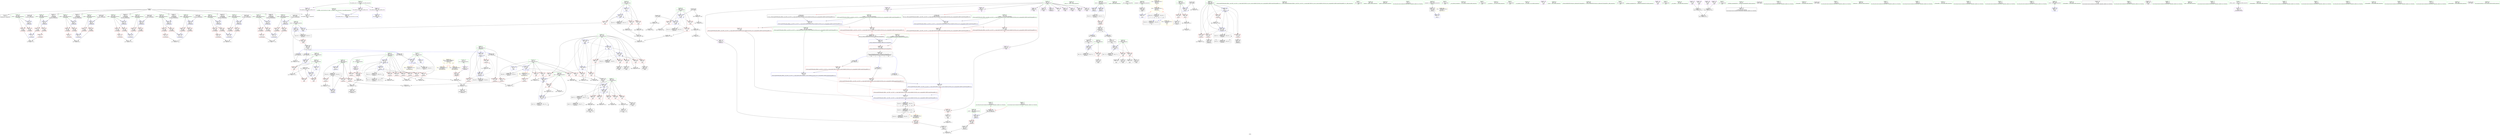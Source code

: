 digraph "SVFG" {
	label="SVFG";

	Node0x5615a57ab450 [shape=record,color=grey,label="{NodeID: 0\nNullPtr}"];
	Node0x5615a57ab450 -> Node0x5615a57db600[style=solid];
	Node0x5615a57ab450 -> Node0x5615a57db700[style=solid];
	Node0x5615a57ab450 -> Node0x5615a57db7d0[style=solid];
	Node0x5615a57ab450 -> Node0x5615a57d8690[style=solid];
	Node0x5615a57ab450 -> Node0x5615a57d8760[style=solid];
	Node0x5615a57ab450 -> Node0x5615a57d8830[style=solid];
	Node0x5615a57ab450 -> Node0x5615a57d8900[style=solid];
	Node0x5615a57ab450 -> Node0x5615a57e6ad0[style=solid];
	Node0x5615a57e7db0 [shape=record,color=blue,label="{NodeID: 277\n229\<--249\nretval\<--sub3\n_Z2inv\n}"];
	Node0x5615a57e7db0 -> Node0x5615a58051a0[style=dashed];
	Node0x5615a57dba40 [shape=record,color=red,label="{NodeID: 194\n284\<--229\n\<--retval\n_Z2inv\n}"];
	Node0x5615a57dba40 -> Node0x5615a57d7f20[style=solid];
	Node0x5615a57d8330 [shape=record,color=black,label="{NodeID: 111\n348\<--347\nconv\<--\n_Z6searchc\n}"];
	Node0x5615a57d8330 -> Node0x5615a57f3df0[style=solid];
	Node0x5615a57c4450 [shape=record,color=green,label="{NodeID: 28\n9\<--10\ndx\<--dx_field_insensitive\nGlob }"];
	Node0x5615a57c4450 -> Node0x5615a57de5c0[style=solid];
	Node0x5615a57e1e70 [shape=record,color=grey,label="{NodeID: 388\n272 = Binary(271, 240, )\n}"];
	Node0x5615a57e1e70 -> Node0x5615a57e2170[style=solid];
	Node0x5615a57e9470 [shape=record,color=blue,label="{NodeID: 305\n393\<--498\ny\<--dec31\nmain\n}"];
	Node0x5615a57e9470 -> Node0x5615a57dd6b0[style=dashed];
	Node0x5615a57e9470 -> Node0x5615a57dd780[style=dashed];
	Node0x5615a57e9470 -> Node0x5615a57e57d0[style=dashed];
	Node0x5615a57e9470 -> Node0x5615a57e5860[style=dashed];
	Node0x5615a57e9470 -> Node0x5615a57e5930[style=dashed];
	Node0x5615a57e9470 -> Node0x5615a57e93a0[style=dashed];
	Node0x5615a57e9470 -> Node0x5615a57e9470[style=dashed];
	Node0x5615a57e9470 -> Node0x5615a580f1a0[style=dashed];
	Node0x5615a57dd100 [shape=record,color=red,label="{NodeID: 222\n432\<--391\n\<--x\nmain\n}"];
	Node0x5615a57dd100 -> Node0x5615a57d85a0[style=solid];
	Node0x5615a57dec40 [shape=record,color=purple,label="{NodeID: 139\n469\<--18\narrayidx17\<--S\nmain\n}"];
	Node0x5615a57d9580 [shape=record,color=green,label="{NodeID: 56\n186\<--187\n_Z4in_cv\<--_Z4in_cv_field_insensitive\n}"];
	Node0x5615a582f6e0 [shape=record,color=black,label="{NodeID: 582\n507 = PHI(288, )\n}"];
	Node0x5615a582f6e0 -> Node0x5615a57dde70[style=solid];
	Node0x5615a57f3af0 [shape=record,color=grey,label="{NodeID: 416\n313 = cmp(311, 312, )\n}"];
	Node0x5615a57e6700 [shape=record,color=blue,label="{NodeID: 250\n13\<--14\nN\<--\nGlob }"];
	Node0x5615a57e6700 -> Node0x5615a58065a0[style=dashed];
	Node0x5615a57e0360 [shape=record,color=red,label="{NodeID: 167\n92\<--86\n\<--t.addr\n_Z5chmaxRii\n}"];
	Node0x5615a57e0360 -> Node0x5615a57e06a0[style=solid];
	Node0x5615a57dadc0 [shape=record,color=green,label="{NodeID: 84\n439\<--440\nscanf\<--scanf_field_insensitive\n}"];
	Node0x5615a57c1630 [shape=record,color=green,label="{NodeID: 1\n7\<--1\n__dso_handle\<--dummyObj\nGlob }"];
	Node0x5615a58083a0 [shape=record,color=black,label="{NodeID: 444\nMR_73V_2 = PHI(MR_73V_3, MR_73V_1, )\npts\{400 \}\n}"];
	Node0x5615a58083a0 -> Node0x5615a57e9200[style=dashed];
	Node0x5615a58083a0 -> Node0x5615a58083a0[style=dashed];
	Node0x5615a57e7e80 [shape=record,color=blue,label="{NodeID: 278\n258\<--201\n\<--\n_Z2inv\n}"];
	Node0x5615a57dbb10 [shape=record,color=red,label="{NodeID: 195\n264\<--231\n\<--x\n_Z2inv\n}"];
	Node0x5615a57dbb10 -> Node0x5615a57e2470[style=solid];
	Node0x5615a57d8400 [shape=record,color=black,label="{NodeID: 112\n350\<--349\nconv18\<--\n_Z6searchc\n}"];
	Node0x5615a57d8400 -> Node0x5615a57f3df0[style=solid];
	Node0x5615a57c4550 [shape=record,color=green,label="{NodeID: 29\n11\<--12\ndy\<--dy_field_insensitive\nGlob }"];
	Node0x5615a57c4550 -> Node0x5615a57de690[style=solid];
	Node0x5615a5802c40 [shape=record,color=yellow,style=double,label="{NodeID: 472\n38V_1 = ENCHI(MR_38V_0)\npts\{15 \}\nFun[_Z6searchc]}"];
	Node0x5615a5802c40 -> Node0x5615a57df8d0[style=dashed];
	Node0x5615a5802c40 -> Node0x5615a57df9a0[style=dashed];
	Node0x5615a57e1ff0 [shape=record,color=grey,label="{NodeID: 389\n333 = Binary(331, 332, )\n}"];
	Node0x5615a57e1ff0 -> Node0x5615a57e1cf0[style=solid];
	Node0x5615a57e9540 [shape=record,color=blue,label="{NodeID: 306\n391\<--504\nx\<--inc35\nmain\n}"];
	Node0x5615a57e9540 -> Node0x5615a57dd2a0[style=dashed];
	Node0x5615a57e9540 -> Node0x5615a57dd370[style=dashed];
	Node0x5615a57e9540 -> Node0x5615a57dd440[style=dashed];
	Node0x5615a57e9540 -> Node0x5615a57dd510[style=dashed];
	Node0x5615a57e9540 -> Node0x5615a57dd5e0[style=dashed];
	Node0x5615a57e9540 -> Node0x5615a57e9540[style=dashed];
	Node0x5615a57e9540 -> Node0x5615a58074a0[style=dashed];
	Node0x5615a57dd1d0 [shape=record,color=red,label="{NodeID: 223\n442\<--391\n\<--x\nmain\n}"];
	Node0x5615a57dd1d0 -> Node0x5615a57edee0[style=solid];
	Node0x5615a57ded10 [shape=record,color=purple,label="{NodeID: 140\n473\<--18\narrayidx19\<--S\nmain\n}"];
	Node0x5615a57ded10 -> Node0x5615a57e5fb0[style=solid];
	Node0x5615a57d9680 [shape=record,color=green,label="{NodeID: 57\n189\<--190\nc\<--c_field_insensitive\n_Z4in_cv\n}"];
	Node0x5615a57d9680 -> Node0x5615a57db8a0[style=solid];
	Node0x5615a57d9680 -> Node0x5615a57db970[style=solid];
	Node0x5615a57d9680 -> Node0x5615a57e7a70[style=solid];
	Node0x5615a58314b0 [shape=record,color=black,label="{NodeID: 583\n511 = PHI(288, )\n}"];
	Node0x5615a58314b0 -> Node0x5615a57ddf40[style=solid];
	Node0x5615a57f3c70 [shape=record,color=grey,label="{NodeID: 417\n318 = cmp(317, 319, )\n}"];
	Node0x5615a57e67d0 [shape=record,color=blue,label="{NodeID: 251\n16\<--14\nK\<--\nGlob }"];
	Node0x5615a57e67d0 -> Node0x5615a5806aa0[style=dashed];
	Node0x5615a57e0430 [shape=record,color=red,label="{NodeID: 168\n98\<--86\n\<--t.addr\n_Z5chmaxRii\n}"];
	Node0x5615a57e0430 -> Node0x5615a57e6fe0[style=solid];
	Node0x5615a57daec0 [shape=record,color=green,label="{NodeID: 85\n493\<--494\n_ZSt4swapIcENSt9enable_ifIXsr6__and_ISt6__not_ISt15__is_tuple_likeIT_EESt21is_move_constructibleIS3_ESt18is_move_assignableIS3_EEE5valueEvE4typeERS3_SC_\<--_ZSt4swapIcENSt9enable_ifIXsr6__and_ISt6__not_ISt15__is_tuple_likeIT_EESt21is_move_constructibleIS3_ESt18is_move_assignableIS3_EEE5valueEvE4typeERS3_SC__field_insensitive\n}"];
	Node0x5615a57c16c0 [shape=record,color=green,label="{NodeID: 2\n8\<--1\n_ZTIi\<--dummyObj\nGlob }"];
	Node0x5615a58088a0 [shape=record,color=black,label="{NodeID: 445\nMR_75V_2 = PHI(MR_75V_3, MR_75V_1, )\npts\{402 \}\n}"];
	Node0x5615a58088a0 -> Node0x5615a57e9610[style=dashed];
	Node0x5615a57e7f50 [shape=record,color=blue,label="{NodeID: 279\n231\<--273\nx\<--add8\n_Z2inv\n}"];
	Node0x5615a57e7f50 -> Node0x5615a57dbb10[style=dashed];
	Node0x5615a57e7f50 -> Node0x5615a57dbbe0[style=dashed];
	Node0x5615a57e7f50 -> Node0x5615a57dbcb0[style=dashed];
	Node0x5615a57e7f50 -> Node0x5615a57e7f50[style=dashed];
	Node0x5615a57e7f50 -> Node0x5615a58056a0[style=dashed];
	Node0x5615a57dbbe0 [shape=record,color=red,label="{NodeID: 196\n267\<--231\n\<--x\n_Z2inv\n}"];
	Node0x5615a57dbbe0 -> Node0x5615a57e25f0[style=solid];
	Node0x5615a57d84d0 [shape=record,color=black,label="{NodeID: 113\n288\<--384\n_Z6searchc_ret\<--\n_Z6searchc\n|{<s0>17|<s1>18}}"];
	Node0x5615a57d84d0:s0 -> Node0x5615a582f6e0[style=solid,color=blue];
	Node0x5615a57d84d0:s1 -> Node0x5615a58314b0[style=solid,color=blue];
	Node0x5615a57d6f20 [shape=record,color=green,label="{NodeID: 30\n13\<--15\nN\<--N_field_insensitive\nGlob }"];
	Node0x5615a57d6f20 -> Node0x5615a57df8d0[style=solid];
	Node0x5615a57d6f20 -> Node0x5615a57df9a0[style=solid];
	Node0x5615a57d6f20 -> Node0x5615a57dfa70[style=solid];
	Node0x5615a57d6f20 -> Node0x5615a57dfb40[style=solid];
	Node0x5615a57d6f20 -> Node0x5615a57dfc10[style=solid];
	Node0x5615a57d6f20 -> Node0x5615a57dfce0[style=solid];
	Node0x5615a57d6f20 -> Node0x5615a57e6700[style=solid];
	Node0x5615a57d6f20 -> Node0x5615a57e8df0[style=solid];
	Node0x5615a58115c0 [shape=record,color=yellow,style=double,label="{NodeID: 473\n40V_1 = ENCHI(MR_40V_0)\npts\{17 \}\nFun[_Z6searchc]}"];
	Node0x5615a58115c0 -> Node0x5615a57dfdb0[style=dashed];
	Node0x5615a58115c0 -> Node0x5615a57dfe80[style=dashed];
	Node0x5615a57e2170 [shape=record,color=grey,label="{NodeID: 390\n273 = Binary(270, 272, )\n}"];
	Node0x5615a57e2170 -> Node0x5615a57e7f50[style=solid];
	Node0x5615a57e9610 [shape=record,color=blue,label="{NodeID: 307\n401\<--509\nR\<--frombool\nmain\n}"];
	Node0x5615a57e9610 -> Node0x5615a57e5d40[style=dashed];
	Node0x5615a57e9610 -> Node0x5615a58088a0[style=dashed];
	Node0x5615a57dd2a0 [shape=record,color=red,label="{NodeID: 224\n448\<--391\n\<--x\nmain\n}"];
	Node0x5615a57dd2a0 -> Node0x5615a57e3670[style=solid];
	Node0x5615a57dede0 [shape=record,color=purple,label="{NodeID: 141\n481\<--18\narrayidx22\<--S\nmain\n}"];
	Node0x5615a57d9750 [shape=record,color=green,label="{NodeID: 58\n193\<--194\ngetchar\<--getchar_field_insensitive\n}"];
	Node0x5615a58315b0 [shape=record,color=black,label="{NodeID: 584\n237 = PHI()\n}"];
	Node0x5615a58315b0 -> Node0x5615a57e7ce0[style=solid];
	Node0x5615a58315b0 -> Node0x5615a57e3070[style=solid];
	Node0x5615a57f3df0 [shape=record,color=grey,label="{NodeID: 418\n351 = cmp(348, 350, )\n}"];
	Node0x5615a57e68d0 [shape=record,color=blue,label="{NodeID: 252\n589\<--34\nllvm.global_ctors_0\<--\nGlob }"];
	Node0x5615a57e0500 [shape=record,color=red,label="{NodeID: 169\n94\<--88\n\<--f.addr\n_Z5chmaxRii\n}"];
	Node0x5615a57e0500 -> Node0x5615a57f3670[style=solid];
	Node0x5615a57dafc0 [shape=record,color=green,label="{NodeID: 86\n536\<--537\nprintf\<--printf_field_insensitive\n}"];
	Node0x5615a57c1750 [shape=record,color=green,label="{NodeID: 3\n14\<--1\n\<--dummyObj\nCan only get source location for instruction, argument, global var or function.}"];
	Node0x5615a5808da0 [shape=record,color=black,label="{NodeID: 446\nMR_77V_2 = PHI(MR_77V_3, MR_77V_1, )\npts\{404 \}\n}"];
	Node0x5615a5808da0 -> Node0x5615a57e96e0[style=dashed];
	Node0x5615a57e8020 [shape=record,color=blue,label="{NodeID: 280\n233\<--276\nc\<--call9\n_Z2inv\n}"];
	Node0x5615a57e8020 -> Node0x5615a57dbf20[style=dashed];
	Node0x5615a57e8020 -> Node0x5615a57e8020[style=dashed];
	Node0x5615a57e8020 -> Node0x5615a5805ba0[style=dashed];
	Node0x5615a57dbcb0 [shape=record,color=red,label="{NodeID: 197\n281\<--231\n\<--x\n_Z2inv\n}"];
	Node0x5615a57dbcb0 -> Node0x5615a57e80f0[style=solid];
	Node0x5615a57d85a0 [shape=record,color=black,label="{NodeID: 114\n433\<--432\nidxprom\<--\nmain\n}"];
	Node0x5615a57d6fb0 [shape=record,color=green,label="{NodeID: 31\n16\<--17\nK\<--K_field_insensitive\nGlob }"];
	Node0x5615a57d6fb0 -> Node0x5615a57dfdb0[style=solid];
	Node0x5615a57d6fb0 -> Node0x5615a57dfe80[style=solid];
	Node0x5615a57d6fb0 -> Node0x5615a57e67d0[style=solid];
	Node0x5615a57d6fb0 -> Node0x5615a57e8ec0[style=solid];
	Node0x5615a57e22f0 [shape=record,color=grey,label="{NodeID: 391\n270 = Binary(265, 268, )\n}"];
	Node0x5615a57e22f0 -> Node0x5615a57e2170[style=solid];
	Node0x5615a57e96e0 [shape=record,color=blue,label="{NodeID: 308\n403\<--513\nB\<--frombool39\nmain\n}"];
	Node0x5615a57e96e0 -> Node0x5615a57e5e10[style=dashed];
	Node0x5615a57e96e0 -> Node0x5615a57e5ee0[style=dashed];
	Node0x5615a57e96e0 -> Node0x5615a5808da0[style=dashed];
	Node0x5615a57dd370 [shape=record,color=red,label="{NodeID: 225\n467\<--391\n\<--x\nmain\n}"];
	Node0x5615a57dd370 -> Node0x5615a57dd8c0[style=solid];
	Node0x5615a57deeb0 [shape=record,color=purple,label="{NodeID: 142\n484\<--18\narrayidx24\<--S\nmain\n|{<s0>16}}"];
	Node0x5615a57deeb0:s0 -> Node0x5615a5832be0[style=solid,color=red];
	Node0x5615a57d9850 [shape=record,color=green,label="{NodeID: 59\n204\<--205\nexception\<--exception_field_insensitive\n_Z4in_cv\n}"];
	Node0x5615a57d9850 -> Node0x5615a57d8ca0[style=solid];
	Node0x5615a58316b0 [shape=record,color=black,label="{NodeID: 585\n192 = PHI()\n}"];
	Node0x5615a58316b0 -> Node0x5615a57e7a70[style=solid];
	Node0x5615a58316b0 -> Node0x5615a57f2ef0[style=solid];
	Node0x5615a57f3f70 [shape=record,color=grey,label="{NodeID: 419\n279 = cmp(278, 242, )\n}"];
	Node0x5615a57e69d0 [shape=record,color=blue,label="{NodeID: 253\n590\<--35\nllvm.global_ctors_1\<--_GLOBAL__sub_I_hos.lyric_0_0.cpp\nGlob }"];
	Node0x5615a57e05d0 [shape=record,color=red,label="{NodeID: 170\n97\<--88\n\<--f.addr\n_Z5chmaxRii\n}"];
	Node0x5615a57e05d0 -> Node0x5615a57e6fe0[style=solid];
	Node0x5615a57db0c0 [shape=record,color=green,label="{NodeID: 87\n551\<--552\n__a.addr\<--__a.addr_field_insensitive\n_ZSt4swapIcENSt9enable_ifIXsr6__and_ISt6__not_ISt15__is_tuple_likeIT_EESt21is_move_constructibleIS3_ESt18is_move_assignableIS3_EEE5valueEvE4typeERS3_SC_\n}"];
	Node0x5615a57db0c0 -> Node0x5615a57e6080[style=solid];
	Node0x5615a57db0c0 -> Node0x5615a57e6150[style=solid];
	Node0x5615a57db0c0 -> Node0x5615a57e97b0[style=solid];
	Node0x5615a57c17e0 [shape=record,color=green,label="{NodeID: 4\n21\<--1\n.str\<--dummyObj\nGlob }"];
	Node0x5615a58092a0 [shape=record,color=black,label="{NodeID: 447\nMR_58V_2 = PHI(MR_58V_3, MR_58V_1, )\npts\{200000 \}\n}"];
	Node0x5615a58092a0 -> Node0x5615a58025a0[style=dashed];
	Node0x5615a57e80f0 [shape=record,color=blue,label="{NodeID: 281\n229\<--281\nretval\<--\n_Z2inv\n}"];
	Node0x5615a57e80f0 -> Node0x5615a58051a0[style=dashed];
	Node0x5615a57dbd80 [shape=record,color=red,label="{NodeID: 198\n244\<--233\n\<--c\n_Z2inv\n}"];
	Node0x5615a57dbd80 -> Node0x5615a57f4570[style=solid];
	Node0x5615a57dd8c0 [shape=record,color=black,label="{NodeID: 115\n468\<--467\nidxprom16\<--\nmain\n}"];
	Node0x5615a57d7040 [shape=record,color=green,label="{NodeID: 32\n18\<--20\nS\<--S_field_insensitive\nGlob }"];
	Node0x5615a57d7040 -> Node0x5615a57de760[style=solid];
	Node0x5615a57d7040 -> Node0x5615a57de830[style=solid];
	Node0x5615a57d7040 -> Node0x5615a57de900[style=solid];
	Node0x5615a57d7040 -> Node0x5615a57de9d0[style=solid];
	Node0x5615a57d7040 -> Node0x5615a57deaa0[style=solid];
	Node0x5615a57d7040 -> Node0x5615a57deb70[style=solid];
	Node0x5615a57d7040 -> Node0x5615a57dec40[style=solid];
	Node0x5615a57d7040 -> Node0x5615a57ded10[style=solid];
	Node0x5615a57d7040 -> Node0x5615a57dede0[style=solid];
	Node0x5615a57d7040 -> Node0x5615a57deeb0[style=solid];
	Node0x5615a57d7040 -> Node0x5615a57def80[style=solid];
	Node0x5615a57d7040 -> Node0x5615a57df050[style=solid];
	Node0x5615a57e2470 [shape=record,color=grey,label="{NodeID: 392\n265 = Binary(264, 266, )\n}"];
	Node0x5615a57e2470 -> Node0x5615a57e22f0[style=solid];
	Node0x5615a57e97b0 [shape=record,color=blue,label="{NodeID: 309\n551\<--549\n__a.addr\<--__a\n_ZSt4swapIcENSt9enable_ifIXsr6__and_ISt6__not_ISt15__is_tuple_likeIT_EESt21is_move_constructibleIS3_ESt18is_move_assignableIS3_EEE5valueEvE4typeERS3_SC_\n}"];
	Node0x5615a57e97b0 -> Node0x5615a57e6080[style=dashed];
	Node0x5615a57e97b0 -> Node0x5615a57e6150[style=dashed];
	Node0x5615a57dd440 [shape=record,color=red,label="{NodeID: 226\n479\<--391\n\<--x\nmain\n}"];
	Node0x5615a57dd440 -> Node0x5615a57ddb30[style=solid];
	Node0x5615a57def80 [shape=record,color=purple,label="{NodeID: 143\n487\<--18\narrayidx26\<--S\nmain\n}"];
	Node0x5615a57d9920 [shape=record,color=green,label="{NodeID: 60\n207\<--208\n__cxa_allocate_exception\<--__cxa_allocate_exception_field_insensitive\n}"];
	Node0x5615a58317b0 [shape=record,color=black,label="{NodeID: 586\n248 = PHI(228, )\n}"];
	Node0x5615a58317b0 -> Node0x5615a57e31f0[style=solid];
	Node0x5615a57f40f0 [shape=record,color=grey,label="{NodeID: 420\n325 = cmp(323, 324, )\n}"];
	Node0x5615a57e6ad0 [shape=record,color=blue, style = dotted,label="{NodeID: 254\n591\<--3\nllvm.global_ctors_2\<--dummyVal\nGlob }"];
	Node0x5615a57e06a0 [shape=record,color=red,label="{NodeID: 171\n93\<--92\n\<--\n_Z5chmaxRii\n}"];
	Node0x5615a57e06a0 -> Node0x5615a57f3670[style=solid];
	Node0x5615a57db190 [shape=record,color=green,label="{NodeID: 88\n553\<--554\n__b.addr\<--__b.addr_field_insensitive\n_ZSt4swapIcENSt9enable_ifIXsr6__and_ISt6__not_ISt15__is_tuple_likeIT_EESt21is_move_constructibleIS3_ESt18is_move_assignableIS3_EEE5valueEvE4typeERS3_SC_\n}"];
	Node0x5615a57db190 -> Node0x5615a57e6220[style=solid];
	Node0x5615a57db190 -> Node0x5615a57e62f0[style=solid];
	Node0x5615a57db190 -> Node0x5615a57e9880[style=solid];
	Node0x5615a57c1870 [shape=record,color=green,label="{NodeID: 5\n23\<--1\n.str.1\<--dummyObj\nGlob }"];
	Node0x5615a57e81c0 [shape=record,color=blue,label="{NodeID: 282\n292\<--289\nc.addr\<--c\n_Z6searchc\n}"];
	Node0x5615a57e81c0 -> Node0x5615a57dc0c0[style=dashed];
	Node0x5615a57dbe50 [shape=record,color=red,label="{NodeID: 199\n252\<--233\n\<--c\n_Z2inv\n}"];
	Node0x5615a57dbe50 -> Node0x5615a57e2ef0[style=solid];
	Node0x5615a57dd990 [shape=record,color=black,label="{NodeID: 116\n472\<--471\nidxprom18\<--add\nmain\n}"];
	Node0x5615a57d70d0 [shape=record,color=green,label="{NodeID: 33\n33\<--37\nllvm.global_ctors\<--llvm.global_ctors_field_insensitive\nGlob }"];
	Node0x5615a57d70d0 -> Node0x5615a57df600[style=solid];
	Node0x5615a57d70d0 -> Node0x5615a57df6d0[style=solid];
	Node0x5615a57d70d0 -> Node0x5615a57df7d0[style=solid];
	Node0x5615a57e25f0 [shape=record,color=grey,label="{NodeID: 393\n268 = Binary(267, 269, )\n}"];
	Node0x5615a57e25f0 -> Node0x5615a57e22f0[style=solid];
	Node0x5615a57e9880 [shape=record,color=blue,label="{NodeID: 310\n553\<--550\n__b.addr\<--__b\n_ZSt4swapIcENSt9enable_ifIXsr6__and_ISt6__not_ISt15__is_tuple_likeIT_EESt21is_move_constructibleIS3_ESt18is_move_assignableIS3_EEE5valueEvE4typeERS3_SC_\n}"];
	Node0x5615a57e9880 -> Node0x5615a57e6220[style=dashed];
	Node0x5615a57e9880 -> Node0x5615a57e62f0[style=dashed];
	Node0x5615a57dd510 [shape=record,color=red,label="{NodeID: 227\n485\<--391\n\<--x\nmain\n}"];
	Node0x5615a57dd510 -> Node0x5615a57ddcd0[style=solid];
	Node0x5615a57df050 [shape=record,color=purple,label="{NodeID: 144\n491\<--18\narrayidx29\<--S\nmain\n|{<s0>16}}"];
	Node0x5615a57df050:s0 -> Node0x5615a5832cf0[style=solid,color=red];
	Node0x5615a57d9a20 [shape=record,color=green,label="{NodeID: 61\n213\<--214\n__cxa_throw\<--__cxa_throw_field_insensitive\n}"];
	Node0x5615a58318f0 [shape=record,color=black,label="{NodeID: 587\n276 = PHI()\n}"];
	Node0x5615a58318f0 -> Node0x5615a57e8020[style=solid];
	Node0x5615a58318f0 -> Node0x5615a57e28f0[style=solid];
	Node0x5615a57f4270 [shape=record,color=grey,label="{NodeID: 421\n179 = cmp(177, 178, )\n}"];
	Node0x5615a57e6bd0 [shape=record,color=blue,label="{NodeID: 255\n65\<--63\nt.addr\<--t\n_Z5chminRii\n}"];
	Node0x5615a57e6bd0 -> Node0x5615a57dff50[style=dashed];
	Node0x5615a57e6bd0 -> Node0x5615a57e0020[style=dashed];
	Node0x5615a57e0770 [shape=record,color=red,label="{NodeID: 172\n113\<--107\n\<--t.addr\n_Z5chminRxx\n}"];
	Node0x5615a57e0770 -> Node0x5615a57e0ab0[style=solid];
	Node0x5615a57db260 [shape=record,color=green,label="{NodeID: 89\n555\<--556\n__tmp\<--__tmp_field_insensitive\n_ZSt4swapIcENSt9enable_ifIXsr6__and_ISt6__not_ISt15__is_tuple_likeIT_EESt21is_move_constructibleIS3_ESt18is_move_assignableIS3_EEE5valueEvE4typeERS3_SC_\n|{|<s1>22}}"];
	Node0x5615a57db260 -> Node0x5615a57e9950[style=solid];
	Node0x5615a57db260:s1 -> Node0x5615a5832440[style=solid,color=red];
	Node0x5615a57c3210 [shape=record,color=green,label="{NodeID: 6\n25\<--1\n.str.2\<--dummyObj\nGlob }"];
	Node0x5615a57e8290 [shape=record,color=blue,label="{NodeID: 283\n294\<--269\nx\<--\n_Z6searchc\n}"];
	Node0x5615a57e8290 -> Node0x5615a580c4a0[style=dashed];
	Node0x5615a57dbf20 [shape=record,color=red,label="{NodeID: 200\n271\<--233\n\<--c\n_Z2inv\n}"];
	Node0x5615a57dbf20 -> Node0x5615a57e1e70[style=solid];
	Node0x5615a57dda60 [shape=record,color=black,label="{NodeID: 117\n475\<--474\nconv\<--\nmain\n}"];
	Node0x5615a57dda60 -> Node0x5615a57f2bf0[style=solid];
	Node0x5615a57d71a0 [shape=record,color=green,label="{NodeID: 34\n38\<--39\n__cxx_global_var_init\<--__cxx_global_var_init_field_insensitive\n}"];
	Node0x5615a57e2770 [shape=record,color=grey,label="{NodeID: 394\n356 = Binary(355, 269, )\n}"];
	Node0x5615a57e2770 -> Node0x5615a57e85d0[style=solid];
	Node0x5615a57e9950 [shape=record,color=blue,label="{NodeID: 311\n555\<--563\n__tmp\<--\n_ZSt4swapIcENSt9enable_ifIXsr6__and_ISt6__not_ISt15__is_tuple_likeIT_EESt21is_move_constructibleIS3_ESt18is_move_assignableIS3_EEE5valueEvE4typeERS3_SC_\n}"];
	Node0x5615a57e9950 -> Node0x5615a57e6490[style=dashed];
	Node0x5615a57e9950 -> Node0x5615a57e6560[style=dashed];
	Node0x5615a57dd5e0 [shape=record,color=red,label="{NodeID: 228\n503\<--391\n\<--x\nmain\n}"];
	Node0x5615a57dd5e0 -> Node0x5615a57ee960[style=solid];
	Node0x5615a57df120 [shape=record,color=purple,label="{NodeID: 145\n437\<--21\n\<--.str\nmain\n}"];
	Node0x5615a57d9b20 [shape=record,color=green,label="{NodeID: 62\n226\<--227\n_Z2inv\<--_Z2inv_field_insensitive\n}"];
	Node0x5615a58319f0 [shape=record,color=black,label="{NodeID: 588\n406 = PHI(228, )\n}"];
	Node0x5615a58319f0 -> Node0x5615a57e8b80[style=solid];
	Node0x5615a5813310 [shape=record,color=yellow,style=double,label="{NodeID: 505\n36V_1 = ENCHI(MR_36V_0)\npts\{257 \}\nFun[main]|{<s0>11}}"];
	Node0x5615a5813310:s0 -> Node0x5615a58122e0[style=dashed,color=red];
	Node0x5615a57f43f0 [shape=record,color=grey,label="{NodeID: 422\n254 = cmp(253, 14, )\n}"];
	Node0x5615a57e6ca0 [shape=record,color=blue,label="{NodeID: 256\n67\<--64\nf.addr\<--f\n_Z5chminRii\n}"];
	Node0x5615a57e6ca0 -> Node0x5615a57e00f0[style=dashed];
	Node0x5615a57e6ca0 -> Node0x5615a57e01c0[style=dashed];
	Node0x5615a57e0840 [shape=record,color=red,label="{NodeID: 173\n119\<--107\n\<--t.addr\n_Z5chminRxx\n}"];
	Node0x5615a57e0840 -> Node0x5615a57e7250[style=solid];
	Node0x5615a57db330 [shape=record,color=green,label="{NodeID: 90\n561\<--562\n_ZSt4moveIRcEONSt16remove_referenceIT_E4typeEOS2_\<--_ZSt4moveIRcEONSt16remove_referenceIT_E4typeEOS2__field_insensitive\n}"];
	Node0x5615a57c32a0 [shape=record,color=green,label="{NodeID: 7\n27\<--1\n.str.3\<--dummyObj\nGlob }"];
	Node0x5615a57e8360 [shape=record,color=blue,label="{NodeID: 284\n296\<--269\ny\<--\n_Z6searchc\n}"];
	Node0x5615a57e8360 -> Node0x5615a57dc400[style=dashed];
	Node0x5615a57e8360 -> Node0x5615a57dc4d0[style=dashed];
	Node0x5615a57e8360 -> Node0x5615a57dc5a0[style=dashed];
	Node0x5615a57e8360 -> Node0x5615a57e8360[style=dashed];
	Node0x5615a57e8360 -> Node0x5615a57e8840[style=dashed];
	Node0x5615a57e8360 -> Node0x5615a580dda0[style=dashed];
	Node0x5615a57dbff0 [shape=record,color=red,label="{NodeID: 201\n384\<--290\n\<--retval\n_Z6searchc\n}"];
	Node0x5615a57dbff0 -> Node0x5615a57d84d0[style=solid];
	Node0x5615a57ddb30 [shape=record,color=black,label="{NodeID: 118\n480\<--479\nidxprom21\<--\nmain\n}"];
	Node0x5615a57d72a0 [shape=record,color=green,label="{NodeID: 35\n42\<--43\n_ZNSt8ios_base4InitC1Ev\<--_ZNSt8ios_base4InitC1Ev_field_insensitive\n}"];
	Node0x5615a57e28f0 [shape=record,color=grey,label="{NodeID: 395\n278 = Binary(276, 240, )\n}"];
	Node0x5615a57e28f0 -> Node0x5615a57f3f70[style=solid];
	Node0x5615a57e9a20 [shape=record,color=blue,label="{NodeID: 312\n568\<--567\n\<--\n_ZSt4swapIcENSt9enable_ifIXsr6__and_ISt6__not_ISt15__is_tuple_likeIT_EESt21is_move_constructibleIS3_ESt18is_move_assignableIS3_EEE5valueEvE4typeERS3_SC_\n}"];
	Node0x5615a57e9a20 -> Node0x5615a57e6560[style=dashed];
	Node0x5615a57e9a20 -> Node0x5615a57e9af0[style=dashed];
	Node0x5615a57dd6b0 [shape=record,color=red,label="{NodeID: 229\n464\<--393\n\<--y\nmain\n}"];
	Node0x5615a57dd6b0 -> Node0x5615a57f2a70[style=solid];
	Node0x5615a57df1f0 [shape=record,color=purple,label="{NodeID: 146\n534\<--23\n\<--.str.1\nmain\n}"];
	Node0x5615a57d9c20 [shape=record,color=green,label="{NodeID: 63\n229\<--230\nretval\<--retval_field_insensitive\n_Z2inv\n}"];
	Node0x5615a57d9c20 -> Node0x5615a57dba40[style=solid];
	Node0x5615a57d9c20 -> Node0x5615a57e7db0[style=solid];
	Node0x5615a57d9c20 -> Node0x5615a57e80f0[style=solid];
	Node0x5615a5831b30 [shape=record,color=black,label="{NodeID: 589\n416 = PHI(228, )\n}"];
	Node0x5615a5831b30 -> Node0x5615a57e8df0[style=solid];
	Node0x5615a57f4570 [shape=record,color=grey,label="{NodeID: 423\n245 = cmp(244, 246, )\n}"];
	Node0x5615a57e6d70 [shape=record,color=blue,label="{NodeID: 257\n77\<--76\n\<--\n_Z5chminRii\n}"];
	Node0x5615a57e0910 [shape=record,color=red,label="{NodeID: 174\n115\<--109\n\<--f.addr\n_Z5chminRxx\n}"];
	Node0x5615a57e0910 -> Node0x5615a57f37f0[style=solid];
	Node0x5615a57db430 [shape=record,color=green,label="{NodeID: 91\n580\<--581\n__t.addr\<--__t.addr_field_insensitive\n_ZSt4moveIRcEONSt16remove_referenceIT_E4typeEOS2_\n}"];
	Node0x5615a57db430 -> Node0x5615a57e6630[style=solid];
	Node0x5615a57db430 -> Node0x5615a57e9bc0[style=solid];
	Node0x5615a57c3330 [shape=record,color=green,label="{NodeID: 8\n29\<--1\n.str.4\<--dummyObj\nGlob }"];
	Node0x5615a57e8430 [shape=record,color=blue,label="{NodeID: 285\n298\<--14\nh\<--\n_Z6searchc\n}"];
	Node0x5615a57e8430 -> Node0x5615a57dc670[style=dashed];
	Node0x5615a57e8430 -> Node0x5615a57dc740[style=dashed];
	Node0x5615a57e8430 -> Node0x5615a57dc810[style=dashed];
	Node0x5615a57e8430 -> Node0x5615a57dc8e0[style=dashed];
	Node0x5615a57e8430 -> Node0x5615a57e8430[style=dashed];
	Node0x5615a57e8430 -> Node0x5615a57e8770[style=dashed];
	Node0x5615a57e8430 -> Node0x5615a580cea0[style=dashed];
	Node0x5615a57e8430 -> Node0x5615a580e2a0[style=dashed];
	Node0x5615a57dc0c0 [shape=record,color=red,label="{NodeID: 202\n349\<--292\n\<--c.addr\n_Z6searchc\n}"];
	Node0x5615a57dc0c0 -> Node0x5615a57d8400[style=solid];
	Node0x5615a57ddc00 [shape=record,color=black,label="{NodeID: 119\n483\<--482\nidxprom23\<--\nmain\n}"];
	Node0x5615a57d73a0 [shape=record,color=green,label="{NodeID: 36\n48\<--49\n__cxa_atexit\<--__cxa_atexit_field_insensitive\n}"];
	Node0x5615a57e2a70 [shape=record,color=grey,label="{NodeID: 396\n411 = Binary(410, 269, )\n}"];
	Node0x5615a57e2a70 -> Node0x5615a57e8d20[style=solid];
	Node0x5615a57e2a70 -> Node0x5615a57f3070[style=solid];
	Node0x5615a57e9af0 [shape=record,color=blue,label="{NodeID: 313\n572\<--571\n\<--\n_ZSt4swapIcENSt9enable_ifIXsr6__and_ISt6__not_ISt15__is_tuple_likeIT_EESt21is_move_constructibleIS3_ESt18is_move_assignableIS3_EEE5valueEvE4typeERS3_SC_\n|{<s0>16}}"];
	Node0x5615a57e9af0:s0 -> Node0x5615a58047a0[style=dashed,color=blue];
	Node0x5615a57dd780 [shape=record,color=red,label="{NodeID: 230\n470\<--393\n\<--y\nmain\n}"];
	Node0x5615a57dd780 -> Node0x5615a57ee7e0[style=solid];
	Node0x5615a57df2c0 [shape=record,color=purple,label="{NodeID: 147\n522\<--25\n\<--.str.2\nmain\n}"];
	Node0x5615a57df2c0 -> Node0x5615a57ed940[style=solid];
	Node0x5615a57d9cf0 [shape=record,color=green,label="{NodeID: 64\n231\<--232\nx\<--x_field_insensitive\n_Z2inv\n}"];
	Node0x5615a57d9cf0 -> Node0x5615a57dbb10[style=solid];
	Node0x5615a57d9cf0 -> Node0x5615a57dbbe0[style=solid];
	Node0x5615a57d9cf0 -> Node0x5615a57dbcb0[style=solid];
	Node0x5615a57d9cf0 -> Node0x5615a57e7c10[style=solid];
	Node0x5615a57d9cf0 -> Node0x5615a57e7f50[style=solid];
	Node0x5615a5831c70 [shape=record,color=black,label="{NodeID: 590\n418 = PHI(228, )\n}"];
	Node0x5615a5831c70 -> Node0x5615a57e8ec0[style=solid];
	Node0x5615a57f46f0 [shape=record,color=grey,label="{NodeID: 424\n241 = cmp(239, 242, )\n}"];
	Node0x5615a57e6e40 [shape=record,color=blue,label="{NodeID: 258\n86\<--84\nt.addr\<--t\n_Z5chmaxRii\n}"];
	Node0x5615a57e6e40 -> Node0x5615a57e0360[style=dashed];
	Node0x5615a57e6e40 -> Node0x5615a57e0430[style=dashed];
	Node0x5615a57e09e0 [shape=record,color=red,label="{NodeID: 175\n118\<--109\n\<--f.addr\n_Z5chminRxx\n}"];
	Node0x5615a57e09e0 -> Node0x5615a57e7250[style=solid];
	Node0x5615a57db500 [shape=record,color=green,label="{NodeID: 92\n35\<--585\n_GLOBAL__sub_I_hos.lyric_0_0.cpp\<--_GLOBAL__sub_I_hos.lyric_0_0.cpp_field_insensitive\n}"];
	Node0x5615a57db500 -> Node0x5615a57e69d0[style=solid];
	Node0x5615a57c33c0 [shape=record,color=green,label="{NodeID: 9\n31\<--1\n.str.5\<--dummyObj\nGlob }"];
	Node0x5615a57e8500 [shape=record,color=blue,label="{NodeID: 286\n300\<--14\ni\<--\n_Z6searchc\n}"];
	Node0x5615a57e8500 -> Node0x5615a57dc9b0[style=dashed];
	Node0x5615a57e8500 -> Node0x5615a57dca80[style=dashed];
	Node0x5615a57e8500 -> Node0x5615a57dcb50[style=dashed];
	Node0x5615a57e8500 -> Node0x5615a57dcc20[style=dashed];
	Node0x5615a57e8500 -> Node0x5615a57dccf0[style=dashed];
	Node0x5615a57e8500 -> Node0x5615a57e8500[style=dashed];
	Node0x5615a57e8500 -> Node0x5615a57e85d0[style=dashed];
	Node0x5615a57e8500 -> Node0x5615a580b0a0[style=dashed];
	Node0x5615a57e8500 -> Node0x5615a580e7a0[style=dashed];
	Node0x5615a57dc190 [shape=record,color=red,label="{NodeID: 203\n305\<--294\n\<--x\n_Z6searchc\n}"];
	Node0x5615a57dc190 -> Node0x5615a57e34f0[style=solid];
	Node0x5615a57ddcd0 [shape=record,color=black,label="{NodeID: 120\n486\<--485\nidxprom25\<--\nmain\n}"];
	Node0x5615a57d74a0 [shape=record,color=green,label="{NodeID: 37\n47\<--53\n_ZNSt8ios_base4InitD1Ev\<--_ZNSt8ios_base4InitD1Ev_field_insensitive\n}"];
	Node0x5615a57d74a0 -> Node0x5615a57d8ba0[style=solid];
	Node0x5615a5811b80 [shape=record,color=yellow,style=double,label="{NodeID: 480\n54V_1 = ENCHI(MR_54V_0)\npts\{100000 \}\nFun[_Z6searchc]}"];
	Node0x5615a5811b80 -> Node0x5615a57dcdc0[style=dashed];
	Node0x5615a57e2bf0 [shape=record,color=grey,label="{NodeID: 397\n344 = Binary(337, 343, )\n}"];
	Node0x5615a57e2bf0 -> Node0x5615a57d8260[style=solid];
	Node0x5615a57e9bc0 [shape=record,color=blue,label="{NodeID: 314\n580\<--579\n__t.addr\<--__t\n_ZSt4moveIRcEONSt16remove_referenceIT_E4typeEOS2_\n}"];
	Node0x5615a57e9bc0 -> Node0x5615a57e6630[style=dashed];
	Node0x5615a57e57d0 [shape=record,color=red,label="{NodeID: 231\n482\<--393\n\<--y\nmain\n}"];
	Node0x5615a57e57d0 -> Node0x5615a57ddc00[style=solid];
	Node0x5615a57df390 [shape=record,color=purple,label="{NodeID: 148\n523\<--27\n\<--.str.3\nmain\n}"];
	Node0x5615a57df390 -> Node0x5615a57ed940[style=solid];
	Node0x5615a57d9dc0 [shape=record,color=green,label="{NodeID: 65\n233\<--234\nc\<--c_field_insensitive\n_Z2inv\n}"];
	Node0x5615a57d9dc0 -> Node0x5615a57dbd80[style=solid];
	Node0x5615a57d9dc0 -> Node0x5615a57dbe50[style=solid];
	Node0x5615a57d9dc0 -> Node0x5615a57dbf20[style=solid];
	Node0x5615a57d9dc0 -> Node0x5615a57e7ce0[style=solid];
	Node0x5615a57d9dc0 -> Node0x5615a57e8020[style=solid];
	Node0x5615a5831db0 [shape=record,color=black,label="{NodeID: 591\n438 = PHI()\n}"];
	Node0x5615a57f4870 [shape=record,color=grey,label="{NodeID: 425\n430 = cmp(428, 429, )\n}"];
	Node0x5615a57e6f10 [shape=record,color=blue,label="{NodeID: 259\n88\<--85\nf.addr\<--f\n_Z5chmaxRii\n}"];
	Node0x5615a57e6f10 -> Node0x5615a57e0500[style=dashed];
	Node0x5615a57e6f10 -> Node0x5615a57e05d0[style=dashed];
	Node0x5615a57e0ab0 [shape=record,color=red,label="{NodeID: 176\n114\<--113\n\<--\n_Z5chminRxx\n}"];
	Node0x5615a57e0ab0 -> Node0x5615a57f37f0[style=solid];
	Node0x5615a57db600 [shape=record,color=black,label="{NodeID: 93\n2\<--3\ndummyVal\<--dummyVal\n}"];
	Node0x5615a57c3490 [shape=record,color=green,label="{NodeID: 10\n34\<--1\n\<--dummyObj\nCan only get source location for instruction, argument, global var or function.}"];
	Node0x5615a580b0a0 [shape=record,color=black,label="{NodeID: 453\nMR_52V_3 = PHI(MR_52V_4, MR_52V_2, )\npts\{301 \}\n}"];
	Node0x5615a580b0a0 -> Node0x5615a57e8500[style=dashed];
	Node0x5615a580b0a0 -> Node0x5615a580b0a0[style=dashed];
	Node0x5615a580b0a0 -> Node0x5615a580e7a0[style=dashed];
	Node0x5615a57e85d0 [shape=record,color=blue,label="{NodeID: 287\n300\<--356\ni\<--inc\n_Z6searchc\n}"];
	Node0x5615a57e85d0 -> Node0x5615a57dc9b0[style=dashed];
	Node0x5615a57e85d0 -> Node0x5615a57dca80[style=dashed];
	Node0x5615a57e85d0 -> Node0x5615a57dcb50[style=dashed];
	Node0x5615a57e85d0 -> Node0x5615a57dcc20[style=dashed];
	Node0x5615a57e85d0 -> Node0x5615a57dccf0[style=dashed];
	Node0x5615a57e85d0 -> Node0x5615a57e8500[style=dashed];
	Node0x5615a57e85d0 -> Node0x5615a57e85d0[style=dashed];
	Node0x5615a57e85d0 -> Node0x5615a580b0a0[style=dashed];
	Node0x5615a57e85d0 -> Node0x5615a580e7a0[style=dashed];
	Node0x5615a57dc260 [shape=record,color=red,label="{NodeID: 204\n327\<--294\n\<--x\n_Z6searchc\n}"];
	Node0x5615a57dc260 -> Node0x5615a57e1cf0[style=solid];
	Node0x5615a57ddda0 [shape=record,color=black,label="{NodeID: 121\n490\<--489\nidxprom28\<--add27\nmain\n}"];
	Node0x5615a57d75a0 [shape=record,color=green,label="{NodeID: 38\n60\<--61\n_Z5chminRii\<--_Z5chminRii_field_insensitive\n}"];
	Node0x5615a5811c60 [shape=record,color=yellow,style=double,label="{NodeID: 481\n56V_1 = ENCHI(MR_56V_0)\npts\{120000 \}\nFun[_Z6searchc]}"];
	Node0x5615a5811c60 -> Node0x5615a57dce90[style=dashed];
	Node0x5615a57e2d70 [shape=record,color=grey,label="{NodeID: 398\n343 = Binary(341, 342, )\n}"];
	Node0x5615a57e2d70 -> Node0x5615a57e2bf0[style=solid];
	Node0x5615a57e5860 [shape=record,color=red,label="{NodeID: 232\n488\<--393\n\<--y\nmain\n}"];
	Node0x5615a57e5860 -> Node0x5615a57e1870[style=solid];
	Node0x5615a57df460 [shape=record,color=purple,label="{NodeID: 149\n529\<--29\n\<--.str.4\nmain\n}"];
	Node0x5615a57df460 -> Node0x5615a5330740[style=solid];
	Node0x5615a57d9e90 [shape=record,color=green,label="{NodeID: 66\n256\<--257\nexception\<--exception_field_insensitive\n_Z2inv\n}"];
	Node0x5615a57d9e90 -> Node0x5615a57d7e50[style=solid];
	Node0x5615a5831e80 [shape=record,color=black,label="{NodeID: 592\n535 = PHI()\n}"];
	Node0x5615a57e6fe0 [shape=record,color=blue,label="{NodeID: 260\n98\<--97\n\<--\n_Z5chmaxRii\n}"];
	Node0x5615a57e0b80 [shape=record,color=red,label="{NodeID: 177\n134\<--128\n\<--t.addr\n_Z5chmaxRxx\n}"];
	Node0x5615a57e0b80 -> Node0x5615a57e0ec0[style=solid];
	Node0x5615a57db700 [shape=record,color=black,label="{NodeID: 94\n63\<--3\nt\<--dummyVal\n_Z5chminRii\n0th arg _Z5chminRii }"];
	Node0x5615a57db700 -> Node0x5615a57e6bd0[style=solid];
	Node0x5615a57c3560 [shape=record,color=green,label="{NodeID: 11\n197\<--1\n\<--dummyObj\nCan only get source location for instruction, argument, global var or function.}"];
	Node0x5615a57e86a0 [shape=record,color=blue,label="{NodeID: 288\n290\<--364\nretval\<--\n_Z6searchc\n}"];
	Node0x5615a57e86a0 -> Node0x5615a580d8a0[style=dashed];
	Node0x5615a57dc330 [shape=record,color=red,label="{NodeID: 205\n377\<--294\n\<--x\n_Z6searchc\n}"];
	Node0x5615a57dc330 -> Node0x5615a57ee1e0[style=solid];
	Node0x5615a57dde70 [shape=record,color=black,label="{NodeID: 122\n509\<--507\nfrombool\<--call37\nmain\n}"];
	Node0x5615a57dde70 -> Node0x5615a57e9610[style=solid];
	Node0x5615a57d76a0 [shape=record,color=green,label="{NodeID: 39\n65\<--66\nt.addr\<--t.addr_field_insensitive\n_Z5chminRii\n}"];
	Node0x5615a57d76a0 -> Node0x5615a57dff50[style=solid];
	Node0x5615a57d76a0 -> Node0x5615a57e0020[style=solid];
	Node0x5615a57d76a0 -> Node0x5615a57e6bd0[style=solid];
	Node0x5615a5811d40 [shape=record,color=yellow,style=double,label="{NodeID: 482\n58V_1 = ENCHI(MR_58V_0)\npts\{200000 \}\nFun[_Z6searchc]}"];
	Node0x5615a5811d40 -> Node0x5615a57dcf60[style=dashed];
	Node0x5615a57e2ef0 [shape=record,color=grey,label="{NodeID: 399\n253 = Binary(252, 201, )\n}"];
	Node0x5615a57e2ef0 -> Node0x5615a57f43f0[style=solid];
	Node0x5615a57e5930 [shape=record,color=red,label="{NodeID: 233\n497\<--393\n\<--y\nmain\n}"];
	Node0x5615a57e5930 -> Node0x5615a57e19f0[style=solid];
	Node0x5615a57df530 [shape=record,color=purple,label="{NodeID: 150\n530\<--31\n\<--.str.5\nmain\n}"];
	Node0x5615a57df530 -> Node0x5615a5330740[style=solid];
	Node0x5615a57d9f60 [shape=record,color=green,label="{NodeID: 67\n286\<--287\n_Z6searchc\<--_Z6searchc_field_insensitive\n}"];
	Node0x5615a5831f50 [shape=record,color=black,label="{NodeID: 593\n560 = PHI(578, )\n}"];
	Node0x5615a5831f50 -> Node0x5615a57e63c0[style=solid];
	Node0x5615a57e70b0 [shape=record,color=blue,label="{NodeID: 261\n107\<--105\nt.addr\<--t\n_Z5chminRxx\n}"];
	Node0x5615a57e70b0 -> Node0x5615a57e0770[style=dashed];
	Node0x5615a57e70b0 -> Node0x5615a57e0840[style=dashed];
	Node0x5615a57e0c50 [shape=record,color=red,label="{NodeID: 178\n140\<--128\n\<--t.addr\n_Z5chmaxRxx\n}"];
	Node0x5615a57e0c50 -> Node0x5615a57e74c0[style=solid];
	Node0x5615a57db7d0 [shape=record,color=black,label="{NodeID: 95\n84\<--3\nt\<--dummyVal\n_Z5chmaxRii\n0th arg _Z5chmaxRii }"];
	Node0x5615a57db7d0 -> Node0x5615a57e6e40[style=solid];
	Node0x5615a57c3630 [shape=record,color=green,label="{NodeID: 12\n201\<--1\n\<--dummyObj\nCan only get source location for instruction, argument, global var or function.}"];
	Node0x5615a57e8770 [shape=record,color=blue,label="{NodeID: 289\n298\<--368\nh\<--inc24\n_Z6searchc\n}"];
	Node0x5615a57e8770 -> Node0x5615a57dc670[style=dashed];
	Node0x5615a57e8770 -> Node0x5615a57dc740[style=dashed];
	Node0x5615a57e8770 -> Node0x5615a57dc810[style=dashed];
	Node0x5615a57e8770 -> Node0x5615a57dc8e0[style=dashed];
	Node0x5615a57e8770 -> Node0x5615a57e8430[style=dashed];
	Node0x5615a57e8770 -> Node0x5615a57e8770[style=dashed];
	Node0x5615a57e8770 -> Node0x5615a580cea0[style=dashed];
	Node0x5615a57e8770 -> Node0x5615a580e2a0[style=dashed];
	Node0x5615a57dc400 [shape=record,color=red,label="{NodeID: 206\n311\<--296\n\<--y\n_Z6searchc\n}"];
	Node0x5615a57dc400 -> Node0x5615a57f3af0[style=solid];
	Node0x5615a57ddf40 [shape=record,color=black,label="{NodeID: 123\n513\<--511\nfrombool39\<--call38\nmain\n}"];
	Node0x5615a57ddf40 -> Node0x5615a57e96e0[style=solid];
	Node0x5615a57d7770 [shape=record,color=green,label="{NodeID: 40\n67\<--68\nf.addr\<--f.addr_field_insensitive\n_Z5chminRii\n}"];
	Node0x5615a57d7770 -> Node0x5615a57e00f0[style=solid];
	Node0x5615a57d7770 -> Node0x5615a57e01c0[style=solid];
	Node0x5615a57d7770 -> Node0x5615a57e6ca0[style=solid];
	Node0x5615a57e3070 [shape=record,color=grey,label="{NodeID: 400\n239 = Binary(237, 240, )\n}"];
	Node0x5615a57e3070 -> Node0x5615a57f46f0[style=solid];
	Node0x5615a57e5a00 [shape=record,color=red,label="{NodeID: 234\n413\<--395\n\<--TC\nmain\n}"];
	Node0x5615a57e5a00 -> Node0x5615a57f3070[style=solid];
	Node0x5615a57df600 [shape=record,color=purple,label="{NodeID: 151\n589\<--33\nllvm.global_ctors_0\<--llvm.global_ctors\nGlob }"];
	Node0x5615a57df600 -> Node0x5615a57e68d0[style=solid];
	Node0x5615a57da060 [shape=record,color=green,label="{NodeID: 68\n290\<--291\nretval\<--retval_field_insensitive\n_Z6searchc\n}"];
	Node0x5615a57da060 -> Node0x5615a57dbff0[style=solid];
	Node0x5615a57da060 -> Node0x5615a57e86a0[style=solid];
	Node0x5615a57da060 -> Node0x5615a57e89e0[style=solid];
	Node0x5615a58320f0 [shape=record,color=black,label="{NodeID: 594\n566 = PHI(578, )\n}"];
	Node0x5615a58320f0 -> Node0x5615a57e6490[style=solid];
	Node0x5615a57e7180 [shape=record,color=blue,label="{NodeID: 262\n109\<--106\nf.addr\<--f\n_Z5chminRxx\n}"];
	Node0x5615a57e7180 -> Node0x5615a57e0910[style=dashed];
	Node0x5615a57e7180 -> Node0x5615a57e09e0[style=dashed];
	Node0x5615a57e0d20 [shape=record,color=red,label="{NodeID: 179\n136\<--130\n\<--f.addr\n_Z5chmaxRxx\n}"];
	Node0x5615a57e0d20 -> Node0x5615a57f34f0[style=solid];
	Node0x5615a57d8690 [shape=record,color=black,label="{NodeID: 96\n105\<--3\nt\<--dummyVal\n_Z5chminRxx\n0th arg _Z5chminRxx }"];
	Node0x5615a57d8690 -> Node0x5615a57e70b0[style=solid];
	Node0x5615a57c3700 [shape=record,color=green,label="{NodeID: 13\n206\<--1\n\<--dummyObj\nCan only get source location for instruction, argument, global var or function.}"];
	Node0x5615a5330740 [shape=record,color=black,label="{NodeID: 373\n531 = PHI(529, 530, )\n}"];
	Node0x5615a5330740 -> Node0x5615a57ed3a0[style=solid];
	Node0x5615a57e8840 [shape=record,color=blue,label="{NodeID: 290\n296\<--373\ny\<--inc27\n_Z6searchc\n}"];
	Node0x5615a57e8840 -> Node0x5615a57dc400[style=dashed];
	Node0x5615a57e8840 -> Node0x5615a57dc4d0[style=dashed];
	Node0x5615a57e8840 -> Node0x5615a57dc5a0[style=dashed];
	Node0x5615a57e8840 -> Node0x5615a57e8360[style=dashed];
	Node0x5615a57e8840 -> Node0x5615a57e8840[style=dashed];
	Node0x5615a57e8840 -> Node0x5615a580dda0[style=dashed];
	Node0x5615a57dc4d0 [shape=record,color=red,label="{NodeID: 207\n337\<--296\n\<--y\n_Z6searchc\n}"];
	Node0x5615a57dc4d0 -> Node0x5615a57e2bf0[style=solid];
	Node0x5615a57de010 [shape=record,color=black,label="{NodeID: 124\n517\<--516\ntobool40\<--\nmain\n}"];
	Node0x5615a57d7840 [shape=record,color=green,label="{NodeID: 41\n81\<--82\n_Z5chmaxRii\<--_Z5chmaxRii_field_insensitive\n}"];
	Node0x5615a57e31f0 [shape=record,color=grey,label="{NodeID: 401\n249 = Binary(14, 248, )\n}"];
	Node0x5615a57e31f0 -> Node0x5615a57e7db0[style=solid];
	Node0x5615a57e5ad0 [shape=record,color=red,label="{NodeID: 235\n410\<--397\n\<--tc\nmain\n}"];
	Node0x5615a57e5ad0 -> Node0x5615a57e2a70[style=solid];
	Node0x5615a57df6d0 [shape=record,color=purple,label="{NodeID: 152\n590\<--33\nllvm.global_ctors_1\<--llvm.global_ctors\nGlob }"];
	Node0x5615a57df6d0 -> Node0x5615a57e69d0[style=solid];
	Node0x5615a57da130 [shape=record,color=green,label="{NodeID: 69\n292\<--293\nc.addr\<--c.addr_field_insensitive\n_Z6searchc\n}"];
	Node0x5615a57da130 -> Node0x5615a57dc0c0[style=solid];
	Node0x5615a57da130 -> Node0x5615a57e81c0[style=solid];
	Node0x5615a5832230 [shape=record,color=black,label="{NodeID: 595\n570 = PHI(578, )\n}"];
	Node0x5615a5832230 -> Node0x5615a57e6560[style=solid];
	Node0x5615a57e7250 [shape=record,color=blue,label="{NodeID: 263\n119\<--118\n\<--\n_Z5chminRxx\n}"];
	Node0x5615a57e0df0 [shape=record,color=red,label="{NodeID: 180\n139\<--130\n\<--f.addr\n_Z5chmaxRxx\n}"];
	Node0x5615a57e0df0 -> Node0x5615a57e74c0[style=solid];
	Node0x5615a57d8760 [shape=record,color=black,label="{NodeID: 97\n126\<--3\nt\<--dummyVal\n_Z5chmaxRxx\n0th arg _Z5chmaxRxx }"];
	Node0x5615a57d8760 -> Node0x5615a57e7320[style=solid];
	Node0x5615a57c37d0 [shape=record,color=green,label="{NodeID: 14\n240\<--1\n\<--dummyObj\nCan only get source location for instruction, argument, global var or function.}"];
	Node0x5615a580c4a0 [shape=record,color=black,label="{NodeID: 457\nMR_46V_3 = PHI(MR_46V_4, MR_46V_2, )\npts\{295 \}\n}"];
	Node0x5615a580c4a0 -> Node0x5615a57dc190[style=dashed];
	Node0x5615a580c4a0 -> Node0x5615a57dc260[style=dashed];
	Node0x5615a580c4a0 -> Node0x5615a57dc330[style=dashed];
	Node0x5615a580c4a0 -> Node0x5615a57e8910[style=dashed];
	Node0x5615a57ed3a0 [shape=record,color=black,label="{NodeID: 374\n533 = PHI(524, 531, )\n}"];
	Node0x5615a57e8910 [shape=record,color=blue,label="{NodeID: 291\n294\<--378\nx\<--inc30\n_Z6searchc\n}"];
	Node0x5615a57e8910 -> Node0x5615a580c4a0[style=dashed];
	Node0x5615a57dc5a0 [shape=record,color=red,label="{NodeID: 208\n372\<--296\n\<--y\n_Z6searchc\n}"];
	Node0x5615a57dc5a0 -> Node0x5615a57ee660[style=solid];
	Node0x5615a57de0e0 [shape=record,color=black,label="{NodeID: 125\n520\<--519\ntobool41\<--\nmain\n}"];
	Node0x5615a57d7940 [shape=record,color=green,label="{NodeID: 42\n86\<--87\nt.addr\<--t.addr_field_insensitive\n_Z5chmaxRii\n}"];
	Node0x5615a57d7940 -> Node0x5615a57e0360[style=solid];
	Node0x5615a57d7940 -> Node0x5615a57e0430[style=solid];
	Node0x5615a57d7940 -> Node0x5615a57e6e40[style=solid];
	Node0x5615a57e3370 [shape=record,color=grey,label="{NodeID: 402\n458 = cmp(455, 14, )\n}"];
	Node0x5615a57e5ba0 [shape=record,color=red,label="{NodeID: 236\n515\<--397\n\<--tc\nmain\n}"];
	Node0x5615a57df7d0 [shape=record,color=purple,label="{NodeID: 153\n591\<--33\nllvm.global_ctors_2\<--llvm.global_ctors\nGlob }"];
	Node0x5615a57df7d0 -> Node0x5615a57e6ad0[style=solid];
	Node0x5615a57da200 [shape=record,color=green,label="{NodeID: 70\n294\<--295\nx\<--x_field_insensitive\n_Z6searchc\n}"];
	Node0x5615a57da200 -> Node0x5615a57dc190[style=solid];
	Node0x5615a57da200 -> Node0x5615a57dc260[style=solid];
	Node0x5615a57da200 -> Node0x5615a57dc330[style=solid];
	Node0x5615a57da200 -> Node0x5615a57e8290[style=solid];
	Node0x5615a57da200 -> Node0x5615a57e8910[style=solid];
	Node0x5615a5832370 [shape=record,color=black,label="{NodeID: 596\n85 = PHI()\n1st arg _Z5chmaxRii }"];
	Node0x5615a5832370 -> Node0x5615a57e6f10[style=solid];
	Node0x5615a57e7320 [shape=record,color=blue,label="{NodeID: 264\n128\<--126\nt.addr\<--t\n_Z5chmaxRxx\n}"];
	Node0x5615a57e7320 -> Node0x5615a57e0b80[style=dashed];
	Node0x5615a57e7320 -> Node0x5615a57e0c50[style=dashed];
	Node0x5615a57e0ec0 [shape=record,color=red,label="{NodeID: 181\n135\<--134\n\<--\n_Z5chmaxRxx\n}"];
	Node0x5615a57e0ec0 -> Node0x5615a57f34f0[style=solid];
	Node0x5615a57d8830 [shape=record,color=black,label="{NodeID: 98\n147\<--3\nt\<--dummyVal\n_Z5chminRdd\n0th arg _Z5chminRdd }"];
	Node0x5615a57d8830 -> Node0x5615a57e7590[style=solid];
	Node0x5615a57c38a0 [shape=record,color=green,label="{NodeID: 15\n242\<--1\n\<--dummyObj\nCan only get source location for instruction, argument, global var or function.}"];
	Node0x5615a57ed940 [shape=record,color=black,label="{NodeID: 375\n524 = PHI(522, 523, )\n}"];
	Node0x5615a57ed940 -> Node0x5615a57ed3a0[style=solid];
	Node0x5615a57e89e0 [shape=record,color=blue,label="{NodeID: 292\n290\<--382\nretval\<--\n_Z6searchc\n}"];
	Node0x5615a57e89e0 -> Node0x5615a580d8a0[style=dashed];
	Node0x5615a57dc670 [shape=record,color=red,label="{NodeID: 209\n317\<--298\n\<--h\n_Z6searchc\n}"];
	Node0x5615a57dc670 -> Node0x5615a57f3c70[style=solid];
	Node0x5615a57de1b0 [shape=record,color=black,label="{NodeID: 126\n521\<--519\n\<--\nmain\n}"];
	Node0x5615a57d7a10 [shape=record,color=green,label="{NodeID: 43\n88\<--89\nf.addr\<--f.addr_field_insensitive\n_Z5chmaxRii\n}"];
	Node0x5615a57d7a10 -> Node0x5615a57e0500[style=solid];
	Node0x5615a57d7a10 -> Node0x5615a57e05d0[style=solid];
	Node0x5615a57d7a10 -> Node0x5615a57e6f10[style=solid];
	Node0x5615a57e34f0 [shape=record,color=grey,label="{NodeID: 403\n307 = cmp(305, 306, )\n}"];
	Node0x5615a57e5c70 [shape=record,color=red,label="{NodeID: 237\n455\<--399\n\<--reps\nmain\n}"];
	Node0x5615a57e5c70 -> Node0x5615a57ee060[style=solid];
	Node0x5615a57e5c70 -> Node0x5615a57e3370[style=solid];
	Node0x5615a57df8d0 [shape=record,color=red,label="{NodeID: 154\n306\<--13\n\<--N\n_Z6searchc\n}"];
	Node0x5615a57df8d0 -> Node0x5615a57e34f0[style=solid];
	Node0x5615a57da2d0 [shape=record,color=green,label="{NodeID: 71\n296\<--297\ny\<--y_field_insensitive\n_Z6searchc\n}"];
	Node0x5615a57da2d0 -> Node0x5615a57dc400[style=solid];
	Node0x5615a57da2d0 -> Node0x5615a57dc4d0[style=solid];
	Node0x5615a57da2d0 -> Node0x5615a57dc5a0[style=solid];
	Node0x5615a57da2d0 -> Node0x5615a57e8360[style=solid];
	Node0x5615a57da2d0 -> Node0x5615a57e8840[style=solid];
	Node0x5615a5832440 [shape=record,color=black,label="{NodeID: 597\n579 = PHI(559, 565, 555, )\n0th arg _ZSt4moveIRcEONSt16remove_referenceIT_E4typeEOS2_ }"];
	Node0x5615a5832440 -> Node0x5615a57e9bc0[style=solid];
	Node0x5615a57e73f0 [shape=record,color=blue,label="{NodeID: 265\n130\<--127\nf.addr\<--f\n_Z5chmaxRxx\n}"];
	Node0x5615a57e73f0 -> Node0x5615a57e0d20[style=dashed];
	Node0x5615a57e73f0 -> Node0x5615a57e0df0[style=dashed];
	Node0x5615a57e0f90 [shape=record,color=red,label="{NodeID: 182\n155\<--149\n\<--t.addr\n_Z5chminRdd\n}"];
	Node0x5615a57e0f90 -> Node0x5615a57e12d0[style=solid];
	Node0x5615a57d8900 [shape=record,color=black,label="{NodeID: 99\n168\<--3\nt\<--dummyVal\n_Z5chmaxRdd\n0th arg _Z5chmaxRdd }"];
	Node0x5615a57d8900 -> Node0x5615a57e7800[style=solid];
	Node0x5615a57c3970 [shape=record,color=green,label="{NodeID: 16\n246\<--1\n\<--dummyObj\nCan only get source location for instruction, argument, global var or function.}"];
	Node0x5615a580cea0 [shape=record,color=black,label="{NodeID: 459\nMR_50V_2 = PHI(MR_50V_3, MR_50V_1, )\npts\{299 \}\n}"];
	Node0x5615a580cea0 -> Node0x5615a57e8430[style=dashed];
	Node0x5615a580cea0 -> Node0x5615a580cea0[style=dashed];
	Node0x5615a580cea0 -> Node0x5615a580e2a0[style=dashed];
	Node0x5615a57edee0 [shape=record,color=grey,label="{NodeID: 376\n443 = Binary(442, 269, )\n}"];
	Node0x5615a57edee0 -> Node0x5615a57e9060[style=solid];
	Node0x5615a57e8ab0 [shape=record,color=blue,label="{NodeID: 293\n389\<--14\nretval\<--\nmain\n}"];
	Node0x5615a57dc740 [shape=record,color=red,label="{NodeID: 210\n328\<--298\n\<--h\n_Z6searchc\n}"];
	Node0x5615a57dc740 -> Node0x5615a57d7ff0[style=solid];
	Node0x5615a57de280 [shape=record,color=black,label="{NodeID: 127\n527\<--526\ntobool42\<--\nmain\n}"];
	Node0x5615a57d7ae0 [shape=record,color=green,label="{NodeID: 44\n102\<--103\n_Z5chminRxx\<--_Z5chminRxx_field_insensitive\n}"];
	Node0x5615a57e3670 [shape=record,color=grey,label="{NodeID: 404\n450 = cmp(448, 449, )\n}"];
	Node0x5615a57e5d40 [shape=record,color=red,label="{NodeID: 238\n516\<--401\n\<--R\nmain\n}"];
	Node0x5615a57e5d40 -> Node0x5615a57de010[style=solid];
	Node0x5615a57df9a0 [shape=record,color=red,label="{NodeID: 155\n312\<--13\n\<--N\n_Z6searchc\n}"];
	Node0x5615a57df9a0 -> Node0x5615a57f3af0[style=solid];
	Node0x5615a57da3a0 [shape=record,color=green,label="{NodeID: 72\n298\<--299\nh\<--h_field_insensitive\n_Z6searchc\n}"];
	Node0x5615a57da3a0 -> Node0x5615a57dc670[style=solid];
	Node0x5615a57da3a0 -> Node0x5615a57dc740[style=solid];
	Node0x5615a57da3a0 -> Node0x5615a57dc810[style=solid];
	Node0x5615a57da3a0 -> Node0x5615a57dc8e0[style=solid];
	Node0x5615a57da3a0 -> Node0x5615a57e8430[style=solid];
	Node0x5615a57da3a0 -> Node0x5615a57e8770[style=solid];
	Node0x5615a5832750 [shape=record,color=black,label="{NodeID: 598\n289 = PHI(508, 512, )\n0th arg _Z6searchc }"];
	Node0x5615a5832750 -> Node0x5615a57e81c0[style=solid];
	Node0x5615a5813c00 [shape=record,color=yellow,style=double,label="{NodeID: 515\n80V_1 = ENCHI(MR_80V_0)\npts\{100000 120000 \}\nFun[main]|{<s0>17|<s1>17|<s2>18|<s3>18}}"];
	Node0x5615a5813c00:s0 -> Node0x5615a5811b80[style=dashed,color=red];
	Node0x5615a5813c00:s1 -> Node0x5615a5811c60[style=dashed,color=red];
	Node0x5615a5813c00:s2 -> Node0x5615a5811b80[style=dashed,color=red];
	Node0x5615a5813c00:s3 -> Node0x5615a5811c60[style=dashed,color=red];
	Node0x5615a58047a0 [shape=record,color=black,label="{NodeID: 432\nMR_58V_5 = PHI(MR_58V_7, MR_58V_4, )\npts\{200000 \}\n|{|<s3>16|<s4>16|<s5>16}}"];
	Node0x5615a58047a0 -> Node0x5615a57e5fb0[style=dashed];
	Node0x5615a58047a0 -> Node0x5615a58047a0[style=dashed];
	Node0x5615a58047a0 -> Node0x5615a58025a0[style=dashed];
	Node0x5615a58047a0:s3 -> Node0x5615a57e63c0[style=dashed,color=red];
	Node0x5615a58047a0:s4 -> Node0x5615a57e6490[style=dashed,color=red];
	Node0x5615a58047a0:s5 -> Node0x5615a57e9a20[style=dashed,color=red];
	Node0x5615a57e74c0 [shape=record,color=blue,label="{NodeID: 266\n140\<--139\n\<--\n_Z5chmaxRxx\n}"];
	Node0x5615a57e1060 [shape=record,color=red,label="{NodeID: 183\n161\<--149\n\<--t.addr\n_Z5chminRdd\n}"];
	Node0x5615a57e1060 -> Node0x5615a57e7730[style=solid];
	Node0x5615a57d89d0 [shape=record,color=black,label="{NodeID: 100\n212\<--8\n\<--_ZTIi\nCan only get source location for instruction, argument, global var or function.}"];
	Node0x5615a57c3a40 [shape=record,color=green,label="{NodeID: 17\n266\<--1\n\<--dummyObj\nCan only get source location for instruction, argument, global var or function.}"];
	Node0x5615a57ee060 [shape=record,color=grey,label="{NodeID: 377\n456 = Binary(455, 201, )\n}"];
	Node0x5615a57ee060 -> Node0x5615a57e92d0[style=solid];
	Node0x5615a57e8b80 [shape=record,color=blue,label="{NodeID: 294\n395\<--406\nTC\<--call\nmain\n}"];
	Node0x5615a57e8b80 -> Node0x5615a57e5a00[style=dashed];
	Node0x5615a57dc810 [shape=record,color=red,label="{NodeID: 211\n338\<--298\n\<--h\n_Z6searchc\n}"];
	Node0x5615a57dc810 -> Node0x5615a57d8190[style=solid];
	Node0x5615a57de350 [shape=record,color=black,label="{NodeID: 128\n528\<--526\n\<--\nmain\n}"];
	Node0x5615a57d7be0 [shape=record,color=green,label="{NodeID: 45\n107\<--108\nt.addr\<--t.addr_field_insensitive\n_Z5chminRxx\n}"];
	Node0x5615a57d7be0 -> Node0x5615a57e0770[style=solid];
	Node0x5615a57d7be0 -> Node0x5615a57e0840[style=solid];
	Node0x5615a57d7be0 -> Node0x5615a57e70b0[style=solid];
	Node0x5615a58122e0 [shape=record,color=yellow,style=double,label="{NodeID: 488\n36V_1 = ENCHI(MR_36V_0)\npts\{257 \}\nFun[_Z2inv]|{|<s2>7}}"];
	Node0x5615a58122e0 -> Node0x5615a57e7e80[style=dashed];
	Node0x5615a58122e0 -> Node0x5615a58060a0[style=dashed];
	Node0x5615a58122e0:s2 -> Node0x5615a58122e0[style=dashed,color=red];
	Node0x5615a57f2a70 [shape=record,color=grey,label="{NodeID: 405\n465 = cmp(464, 269, )\n}"];
	Node0x5615a57e5e10 [shape=record,color=red,label="{NodeID: 239\n519\<--403\n\<--B\nmain\n}"];
	Node0x5615a57e5e10 -> Node0x5615a57de0e0[style=solid];
	Node0x5615a57e5e10 -> Node0x5615a57de1b0[style=solid];
	Node0x5615a57dfa70 [shape=record,color=red,label="{NodeID: 156\n429\<--13\n\<--N\nmain\n}"];
	Node0x5615a57dfa70 -> Node0x5615a57f4870[style=solid];
	Node0x5615a57da470 [shape=record,color=green,label="{NodeID: 73\n300\<--301\ni\<--i_field_insensitive\n_Z6searchc\n}"];
	Node0x5615a57da470 -> Node0x5615a57dc9b0[style=solid];
	Node0x5615a57da470 -> Node0x5615a57dca80[style=solid];
	Node0x5615a57da470 -> Node0x5615a57dcb50[style=solid];
	Node0x5615a57da470 -> Node0x5615a57dcc20[style=solid];
	Node0x5615a57da470 -> Node0x5615a57dccf0[style=solid];
	Node0x5615a57da470 -> Node0x5615a57e8500[style=solid];
	Node0x5615a57da470 -> Node0x5615a57e85d0[style=solid];
	Node0x5615a58328a0 [shape=record,color=black,label="{NodeID: 599\n64 = PHI()\n1st arg _Z5chminRii }"];
	Node0x5615a58328a0 -> Node0x5615a57e6ca0[style=solid];
	Node0x5615a57e7590 [shape=record,color=blue,label="{NodeID: 267\n149\<--147\nt.addr\<--t\n_Z5chminRdd\n}"];
	Node0x5615a57e7590 -> Node0x5615a57e0f90[style=dashed];
	Node0x5615a57e7590 -> Node0x5615a57e1060[style=dashed];
	Node0x5615a57e1130 [shape=record,color=red,label="{NodeID: 184\n157\<--151\n\<--f.addr\n_Z5chminRdd\n}"];
	Node0x5615a57e1130 -> Node0x5615a57f3370[style=solid];
	Node0x5615a57d8ad0 [shape=record,color=black,label="{NodeID: 101\n388\<--14\nmain_ret\<--\nmain\n}"];
	Node0x5615a57c3b10 [shape=record,color=green,label="{NodeID: 18\n269\<--1\n\<--dummyObj\nCan only get source location for instruction, argument, global var or function.}"];
	Node0x5615a580d8a0 [shape=record,color=black,label="{NodeID: 461\nMR_42V_3 = PHI(MR_42V_4, MR_42V_2, )\npts\{291 \}\n}"];
	Node0x5615a580d8a0 -> Node0x5615a57dbff0[style=dashed];
	Node0x5615a57ee1e0 [shape=record,color=grey,label="{NodeID: 378\n378 = Binary(377, 269, )\n}"];
	Node0x5615a57ee1e0 -> Node0x5615a57e8910[style=solid];
	Node0x5615a57e8c50 [shape=record,color=blue,label="{NodeID: 295\n397\<--14\ntc\<--\nmain\n}"];
	Node0x5615a57e8c50 -> Node0x5615a57e5ad0[style=dashed];
	Node0x5615a57e8c50 -> Node0x5615a57e8d20[style=dashed];
	Node0x5615a57dc8e0 [shape=record,color=red,label="{NodeID: 212\n367\<--298\n\<--h\n_Z6searchc\n}"];
	Node0x5615a57dc8e0 -> Node0x5615a57ee360[style=solid];
	Node0x5615a57de420 [shape=record,color=black,label="{NodeID: 129\n578\<--583\n_ZSt4moveIRcEONSt16remove_referenceIT_E4typeEOS2__ret\<--\n_ZSt4moveIRcEONSt16remove_referenceIT_E4typeEOS2_\n|{<s0>20|<s1>21|<s2>22}}"];
	Node0x5615a57de420:s0 -> Node0x5615a5831f50[style=solid,color=blue];
	Node0x5615a57de420:s1 -> Node0x5615a58320f0[style=solid,color=blue];
	Node0x5615a57de420:s2 -> Node0x5615a5832230[style=solid,color=blue];
	Node0x5615a57d7cb0 [shape=record,color=green,label="{NodeID: 46\n109\<--110\nf.addr\<--f.addr_field_insensitive\n_Z5chminRxx\n}"];
	Node0x5615a57d7cb0 -> Node0x5615a57e0910[style=solid];
	Node0x5615a57d7cb0 -> Node0x5615a57e09e0[style=solid];
	Node0x5615a57d7cb0 -> Node0x5615a57e7180[style=solid];
	Node0x5615a57f2bf0 [shape=record,color=grey,label="{NodeID: 406\n476 = cmp(475, 477, )\n}"];
	Node0x5615a57e5ee0 [shape=record,color=red,label="{NodeID: 240\n526\<--403\n\<--B\nmain\n}"];
	Node0x5615a57e5ee0 -> Node0x5615a57de280[style=solid];
	Node0x5615a57e5ee0 -> Node0x5615a57de350[style=solid];
	Node0x5615a57dfb40 [shape=record,color=red,label="{NodeID: 157\n449\<--13\n\<--N\nmain\n}"];
	Node0x5615a57dfb40 -> Node0x5615a57e3670[style=solid];
	Node0x5615a57da540 [shape=record,color=green,label="{NodeID: 74\n386\<--387\nmain\<--main_field_insensitive\n}"];
	Node0x5615a5832970 [shape=record,color=black,label="{NodeID: 600\n148 = PHI()\n1st arg _Z5chminRdd }"];
	Node0x5615a5832970 -> Node0x5615a57e7660[style=solid];
	Node0x5615a58051a0 [shape=record,color=black,label="{NodeID: 434\nMR_30V_3 = PHI(MR_30V_4, MR_30V_2, )\npts\{230 \}\n}"];
	Node0x5615a58051a0 -> Node0x5615a57dba40[style=dashed];
	Node0x5615a57e7660 [shape=record,color=blue,label="{NodeID: 268\n151\<--148\nf.addr\<--f\n_Z5chminRdd\n}"];
	Node0x5615a57e7660 -> Node0x5615a57e1130[style=dashed];
	Node0x5615a57e7660 -> Node0x5615a57e1200[style=dashed];
	Node0x5615a57e1200 [shape=record,color=red,label="{NodeID: 185\n160\<--151\n\<--f.addr\n_Z5chminRdd\n}"];
	Node0x5615a57e1200 -> Node0x5615a57e7730[style=solid];
	Node0x5615a57d8ba0 [shape=record,color=black,label="{NodeID: 102\n46\<--47\n\<--_ZNSt8ios_base4InitD1Ev\nCan only get source location for instruction, argument, global var or function.}"];
	Node0x5615a57c3be0 [shape=record,color=green,label="{NodeID: 19\n319\<--1\n\<--dummyObj\nCan only get source location for instruction, argument, global var or function.}"];
	Node0x5615a580dda0 [shape=record,color=black,label="{NodeID: 462\nMR_48V_6 = PHI(MR_48V_2, MR_48V_4, )\npts\{297 \}\n}"];
	Node0x5615a57ee360 [shape=record,color=grey,label="{NodeID: 379\n368 = Binary(367, 269, )\n}"];
	Node0x5615a57ee360 -> Node0x5615a57e8770[style=solid];
	Node0x5615a57e8d20 [shape=record,color=blue,label="{NodeID: 296\n397\<--411\ntc\<--inc\nmain\n}"];
	Node0x5615a57e8d20 -> Node0x5615a57e5ad0[style=dashed];
	Node0x5615a57e8d20 -> Node0x5615a57e5ba0[style=dashed];
	Node0x5615a57e8d20 -> Node0x5615a57e8d20[style=dashed];
	Node0x5615a57dc9b0 [shape=record,color=red,label="{NodeID: 213\n323\<--300\n\<--i\n_Z6searchc\n}"];
	Node0x5615a57dc9b0 -> Node0x5615a57f40f0[style=solid];
	Node0x5615a57de4f0 [shape=record,color=purple,label="{NodeID: 130\n44\<--4\n\<--_ZStL8__ioinit\n__cxx_global_var_init\n}"];
	Node0x5615a57d7d80 [shape=record,color=green,label="{NodeID: 47\n123\<--124\n_Z5chmaxRxx\<--_Z5chmaxRxx_field_insensitive\n}"];
	Node0x5615a57f2d70 [shape=record,color=grey,label="{NodeID: 407\n202 = cmp(200, 14, )\n}"];
	Node0x5615a57e5fb0 [shape=record,color=red,label="{NodeID: 241\n474\<--473\n\<--arrayidx19\nmain\n}"];
	Node0x5615a57e5fb0 -> Node0x5615a57dda60[style=solid];
	Node0x5615a57dfc10 [shape=record,color=red,label="{NodeID: 158\n452\<--13\n\<--N\nmain\n}"];
	Node0x5615a57dfc10 -> Node0x5615a57e9200[style=solid];
	Node0x5615a57da640 [shape=record,color=green,label="{NodeID: 75\n389\<--390\nretval\<--retval_field_insensitive\nmain\n}"];
	Node0x5615a57da640 -> Node0x5615a57e8ab0[style=solid];
	Node0x5615a5832a40 [shape=record,color=black,label="{NodeID: 601\n169 = PHI()\n1st arg _Z5chmaxRdd }"];
	Node0x5615a5832a40 -> Node0x5615a57e78d0[style=solid];
	Node0x5615a58056a0 [shape=record,color=black,label="{NodeID: 435\nMR_32V_3 = PHI(MR_32V_5, MR_32V_2, )\npts\{232 \}\n}"];
	Node0x5615a57e7730 [shape=record,color=blue,label="{NodeID: 269\n161\<--160\n\<--\n_Z5chminRdd\n}"];
	Node0x5615a57e12d0 [shape=record,color=red,label="{NodeID: 186\n156\<--155\n\<--\n_Z5chminRdd\n}"];
	Node0x5615a57e12d0 -> Node0x5615a57f3370[style=solid];
	Node0x5615a57d8ca0 [shape=record,color=black,label="{NodeID: 103\n209\<--204\n\<--exception\n_Z4in_cv\n}"];
	Node0x5615a57d8ca0 -> Node0x5615a57e7b40[style=solid];
	Node0x5615a57c3cb0 [shape=record,color=green,label="{NodeID: 20\n364\<--1\n\<--dummyObj\nCan only get source location for instruction, argument, global var or function.}"];
	Node0x5615a580e2a0 [shape=record,color=black,label="{NodeID: 463\nMR_50V_7 = PHI(MR_50V_2, MR_50V_5, )\npts\{299 \}\n}"];
	Node0x5615a57ee4e0 [shape=record,color=grey,label="{NodeID: 380\n461 = Binary(460, 269, )\n}"];
	Node0x5615a57ee4e0 -> Node0x5615a57e93a0[style=solid];
	Node0x5615a57e8df0 [shape=record,color=blue,label="{NodeID: 297\n13\<--416\nN\<--call1\nmain\n|{|<s5>17|<s6>18}}"];
	Node0x5615a57e8df0 -> Node0x5615a57dfa70[style=dashed];
	Node0x5615a57e8df0 -> Node0x5615a57dfb40[style=dashed];
	Node0x5615a57e8df0 -> Node0x5615a57dfc10[style=dashed];
	Node0x5615a57e8df0 -> Node0x5615a57dfce0[style=dashed];
	Node0x5615a57e8df0 -> Node0x5615a58065a0[style=dashed];
	Node0x5615a57e8df0:s5 -> Node0x5615a5802c40[style=dashed,color=red];
	Node0x5615a57e8df0:s6 -> Node0x5615a5802c40[style=dashed,color=red];
	Node0x5615a57dca80 [shape=record,color=red,label="{NodeID: 214\n332\<--300\n\<--i\n_Z6searchc\n}"];
	Node0x5615a57dca80 -> Node0x5615a57e1ff0[style=solid];
	Node0x5615a57de5c0 [shape=record,color=purple,label="{NodeID: 131\n330\<--9\narrayidx\<--dx\n_Z6searchc\n}"];
	Node0x5615a57de5c0 -> Node0x5615a57dcdc0[style=solid];
	Node0x5615a57d8ea0 [shape=record,color=green,label="{NodeID: 48\n128\<--129\nt.addr\<--t.addr_field_insensitive\n_Z5chmaxRxx\n}"];
	Node0x5615a57d8ea0 -> Node0x5615a57e0b80[style=solid];
	Node0x5615a57d8ea0 -> Node0x5615a57e0c50[style=solid];
	Node0x5615a57d8ea0 -> Node0x5615a57e7320[style=solid];
	Node0x5615a57f2ef0 [shape=record,color=grey,label="{NodeID: 408\n196 = cmp(192, 197, )\n}"];
	Node0x5615a57e6080 [shape=record,color=red,label="{NodeID: 242\n559\<--551\n\<--__a.addr\n_ZSt4swapIcENSt9enable_ifIXsr6__and_ISt6__not_ISt15__is_tuple_likeIT_EESt21is_move_constructibleIS3_ESt18is_move_assignableIS3_EEE5valueEvE4typeERS3_SC_\n|{<s0>20}}"];
	Node0x5615a57e6080:s0 -> Node0x5615a5832440[style=solid,color=red];
	Node0x5615a57dfce0 [shape=record,color=red,label="{NodeID: 159\n460\<--13\n\<--N\nmain\n}"];
	Node0x5615a57dfce0 -> Node0x5615a57ee4e0[style=solid];
	Node0x5615a57da710 [shape=record,color=green,label="{NodeID: 76\n391\<--392\nx\<--x_field_insensitive\nmain\n}"];
	Node0x5615a57da710 -> Node0x5615a57dd030[style=solid];
	Node0x5615a57da710 -> Node0x5615a57dd100[style=solid];
	Node0x5615a57da710 -> Node0x5615a57dd1d0[style=solid];
	Node0x5615a57da710 -> Node0x5615a57dd2a0[style=solid];
	Node0x5615a57da710 -> Node0x5615a57dd370[style=solid];
	Node0x5615a57da710 -> Node0x5615a57dd440[style=solid];
	Node0x5615a57da710 -> Node0x5615a57dd510[style=solid];
	Node0x5615a57da710 -> Node0x5615a57dd5e0[style=solid];
	Node0x5615a57da710 -> Node0x5615a57e8f90[style=solid];
	Node0x5615a57da710 -> Node0x5615a57e9060[style=solid];
	Node0x5615a57da710 -> Node0x5615a57e9130[style=solid];
	Node0x5615a57da710 -> Node0x5615a57e9540[style=solid];
	Node0x5615a5832b10 [shape=record,color=black,label="{NodeID: 602\n127 = PHI()\n1st arg _Z5chmaxRxx }"];
	Node0x5615a5832b10 -> Node0x5615a57e73f0[style=solid];
	Node0x5615a5805ba0 [shape=record,color=black,label="{NodeID: 436\nMR_34V_4 = PHI(MR_34V_6, MR_34V_3, )\npts\{234 \}\n}"];
	Node0x5615a57e7800 [shape=record,color=blue,label="{NodeID: 270\n170\<--168\nt.addr\<--t\n_Z5chmaxRdd\n}"];
	Node0x5615a57e7800 -> Node0x5615a57e13a0[style=dashed];
	Node0x5615a57e7800 -> Node0x5615a57e1470[style=dashed];
	Node0x5615a57e13a0 [shape=record,color=red,label="{NodeID: 187\n176\<--170\n\<--t.addr\n_Z5chmaxRdd\n}"];
	Node0x5615a57e13a0 -> Node0x5615a57e16e0[style=solid];
	Node0x5615a57d8d70 [shape=record,color=black,label="{NodeID: 104\n188\<--217\n_Z4in_cv_ret\<--\n_Z4in_cv\n}"];
	Node0x5615a57c3d80 [shape=record,color=green,label="{NodeID: 21\n382\<--1\n\<--dummyObj\nCan only get source location for instruction, argument, global var or function.}"];
	Node0x5615a580e7a0 [shape=record,color=black,label="{NodeID: 464\nMR_52V_8 = PHI(MR_52V_2, MR_52V_6, )\npts\{301 \}\n}"];
	Node0x5615a57ee660 [shape=record,color=grey,label="{NodeID: 381\n373 = Binary(372, 269, )\n}"];
	Node0x5615a57ee660 -> Node0x5615a57e8840[style=solid];
	Node0x5615a57e8ec0 [shape=record,color=blue,label="{NodeID: 298\n16\<--418\nK\<--call2\nmain\n|{|<s1>17|<s2>18}}"];
	Node0x5615a57e8ec0 -> Node0x5615a5806aa0[style=dashed];
	Node0x5615a57e8ec0:s1 -> Node0x5615a58115c0[style=dashed,color=red];
	Node0x5615a57e8ec0:s2 -> Node0x5615a58115c0[style=dashed,color=red];
	Node0x5615a57dcb50 [shape=record,color=red,label="{NodeID: 215\n342\<--300\n\<--i\n_Z6searchc\n}"];
	Node0x5615a57dcb50 -> Node0x5615a57e2d70[style=solid];
	Node0x5615a57de690 [shape=record,color=purple,label="{NodeID: 132\n340\<--11\narrayidx13\<--dy\n_Z6searchc\n}"];
	Node0x5615a57de690 -> Node0x5615a57dce90[style=solid];
	Node0x5615a57d8f70 [shape=record,color=green,label="{NodeID: 49\n130\<--131\nf.addr\<--f.addr_field_insensitive\n_Z5chmaxRxx\n}"];
	Node0x5615a57d8f70 -> Node0x5615a57e0d20[style=solid];
	Node0x5615a57d8f70 -> Node0x5615a57e0df0[style=solid];
	Node0x5615a57d8f70 -> Node0x5615a57e73f0[style=solid];
	Node0x5615a58126c0 [shape=record,color=yellow,style=double,label="{NodeID: 492\n28V_1 = ENCHI(MR_28V_0)\npts\{205 \}\nFun[_Z4in_cv]}"];
	Node0x5615a58126c0 -> Node0x5615a57e7b40[style=dashed];
	Node0x5615a57f3070 [shape=record,color=grey,label="{NodeID: 409\n414 = cmp(411, 413, )\n}"];
	Node0x5615a57e6150 [shape=record,color=red,label="{NodeID: 243\n568\<--551\n\<--__a.addr\n_ZSt4swapIcENSt9enable_ifIXsr6__and_ISt6__not_ISt15__is_tuple_likeIT_EESt21is_move_constructibleIS3_ESt18is_move_assignableIS3_EEE5valueEvE4typeERS3_SC_\n}"];
	Node0x5615a57e6150 -> Node0x5615a57e9a20[style=solid];
	Node0x5615a57dfdb0 [shape=record,color=red,label="{NodeID: 160\n324\<--16\n\<--K\n_Z6searchc\n}"];
	Node0x5615a57dfdb0 -> Node0x5615a57f40f0[style=solid];
	Node0x5615a57da7e0 [shape=record,color=green,label="{NodeID: 77\n393\<--394\ny\<--y_field_insensitive\nmain\n}"];
	Node0x5615a57da7e0 -> Node0x5615a57dd6b0[style=solid];
	Node0x5615a57da7e0 -> Node0x5615a57dd780[style=solid];
	Node0x5615a57da7e0 -> Node0x5615a57e57d0[style=solid];
	Node0x5615a57da7e0 -> Node0x5615a57e5860[style=solid];
	Node0x5615a57da7e0 -> Node0x5615a57e5930[style=solid];
	Node0x5615a57da7e0 -> Node0x5615a57e93a0[style=solid];
	Node0x5615a57da7e0 -> Node0x5615a57e9470[style=solid];
	Node0x5615a5832be0 [shape=record,color=black,label="{NodeID: 603\n549 = PHI(484, )\n0th arg _ZSt4swapIcENSt9enable_ifIXsr6__and_ISt6__not_ISt15__is_tuple_likeIT_EESt21is_move_constructibleIS3_ESt18is_move_assignableIS3_EEE5valueEvE4typeERS3_SC_ }"];
	Node0x5615a5832be0 -> Node0x5615a57e97b0[style=solid];
	Node0x5615a58060a0 [shape=record,color=black,label="{NodeID: 437\nMR_36V_4 = PHI(MR_36V_1, MR_36V_2, )\npts\{257 \}\n|{<s0>7|<s1>11|<s2>12|<s3>13}}"];
	Node0x5615a58060a0:s0 -> Node0x5615a58060a0[style=dashed,color=blue];
	Node0x5615a58060a0:s1 -> Node0x5615a5806fa0[style=dashed,color=blue];
	Node0x5615a58060a0:s2 -> Node0x5615a5818610[style=dashed,color=blue];
	Node0x5615a58060a0:s3 -> Node0x5615a5806fa0[style=dashed,color=blue];
	Node0x5615a57e78d0 [shape=record,color=blue,label="{NodeID: 271\n172\<--169\nf.addr\<--f\n_Z5chmaxRdd\n}"];
	Node0x5615a57e78d0 -> Node0x5615a57e1540[style=dashed];
	Node0x5615a57e78d0 -> Node0x5615a57e1610[style=dashed];
	Node0x5615a57e1470 [shape=record,color=red,label="{NodeID: 188\n182\<--170\n\<--t.addr\n_Z5chmaxRdd\n}"];
	Node0x5615a57e1470 -> Node0x5615a57e79a0[style=solid];
	Node0x5615a57d7e50 [shape=record,color=black,label="{NodeID: 105\n258\<--256\n\<--exception\n_Z2inv\n}"];
	Node0x5615a57d7e50 -> Node0x5615a57e7e80[style=solid];
	Node0x5615a57c3e50 [shape=record,color=green,label="{NodeID: 22\n422\<--1\n\<--dummyObj\nCan only get source location for instruction, argument, global var or function.}"];
	Node0x5615a57ee7e0 [shape=record,color=grey,label="{NodeID: 382\n471 = Binary(470, 269, )\n}"];
	Node0x5615a57ee7e0 -> Node0x5615a57dd990[style=solid];
	Node0x5615a57e8f90 [shape=record,color=blue,label="{NodeID: 299\n391\<--269\nx\<--\nmain\n}"];
	Node0x5615a57e8f90 -> Node0x5615a57dd030[style=dashed];
	Node0x5615a57e8f90 -> Node0x5615a57dd100[style=dashed];
	Node0x5615a57e8f90 -> Node0x5615a57dd1d0[style=dashed];
	Node0x5615a57e8f90 -> Node0x5615a57e9060[style=dashed];
	Node0x5615a57e8f90 -> Node0x5615a57e9130[style=dashed];
	Node0x5615a57dcc20 [shape=record,color=red,label="{NodeID: 216\n355\<--300\n\<--i\n_Z6searchc\n}"];
	Node0x5615a57dcc20 -> Node0x5615a57e2770[style=solid];
	Node0x5615a57de760 [shape=record,color=purple,label="{NodeID: 133\n336\<--18\narrayidx11\<--S\n_Z6searchc\n}"];
	Node0x5615a57d9040 [shape=record,color=green,label="{NodeID: 50\n144\<--145\n_Z5chminRdd\<--_Z5chminRdd_field_insensitive\n}"];
	Node0x5615a57f31f0 [shape=record,color=grey,label="{NodeID: 410\n74 = cmp(72, 73, )\n}"];
	Node0x5615a57e6220 [shape=record,color=red,label="{NodeID: 244\n565\<--553\n\<--__b.addr\n_ZSt4swapIcENSt9enable_ifIXsr6__and_ISt6__not_ISt15__is_tuple_likeIT_EESt21is_move_constructibleIS3_ESt18is_move_assignableIS3_EEE5valueEvE4typeERS3_SC_\n|{<s0>21}}"];
	Node0x5615a57e6220:s0 -> Node0x5615a5832440[style=solid,color=red];
	Node0x5615a57dfe80 [shape=record,color=red,label="{NodeID: 161\n360\<--16\n\<--K\n_Z6searchc\n}"];
	Node0x5615a57dfe80 -> Node0x5615a57f3970[style=solid];
	Node0x5615a57da8b0 [shape=record,color=green,label="{NodeID: 78\n395\<--396\nTC\<--TC_field_insensitive\nmain\n}"];
	Node0x5615a57da8b0 -> Node0x5615a57e5a00[style=solid];
	Node0x5615a57da8b0 -> Node0x5615a57e8b80[style=solid];
	Node0x5615a5832cf0 [shape=record,color=black,label="{NodeID: 604\n550 = PHI(491, )\n1st arg _ZSt4swapIcENSt9enable_ifIXsr6__and_ISt6__not_ISt15__is_tuple_likeIT_EESt21is_move_constructibleIS3_ESt18is_move_assignableIS3_EEE5valueEvE4typeERS3_SC_ }"];
	Node0x5615a5832cf0 -> Node0x5615a57e9880[style=solid];
	Node0x5615a58065a0 [shape=record,color=black,label="{NodeID: 438\nMR_38V_2 = PHI(MR_38V_3, MR_38V_1, )\npts\{15 \}\n}"];
	Node0x5615a58065a0 -> Node0x5615a57e8df0[style=dashed];
	Node0x5615a57e79a0 [shape=record,color=blue,label="{NodeID: 272\n182\<--181\n\<--\n_Z5chmaxRdd\n}"];
	Node0x5615a57e1540 [shape=record,color=red,label="{NodeID: 189\n178\<--172\n\<--f.addr\n_Z5chmaxRdd\n}"];
	Node0x5615a57e1540 -> Node0x5615a57f4270[style=solid];
	Node0x5615a57d7f20 [shape=record,color=black,label="{NodeID: 106\n228\<--284\n_Z2inv_ret\<--\n_Z2inv\n|{<s0>7|<s1>11|<s2>12|<s3>13}}"];
	Node0x5615a57d7f20:s0 -> Node0x5615a58317b0[style=solid,color=blue];
	Node0x5615a57d7f20:s1 -> Node0x5615a58319f0[style=solid,color=blue];
	Node0x5615a57d7f20:s2 -> Node0x5615a5831b30[style=solid,color=blue];
	Node0x5615a57d7f20:s3 -> Node0x5615a5831c70[style=solid,color=blue];
	Node0x5615a57c3f50 [shape=record,color=green,label="{NodeID: 23\n423\<--1\n\<--dummyObj\nCan only get source location for instruction, argument, global var or function.}"];
	Node0x5615a580f1a0 [shape=record,color=black,label="{NodeID: 466\nMR_67V_3 = PHI(MR_67V_4, MR_67V_2, )\npts\{394 \}\n}"];
	Node0x5615a580f1a0 -> Node0x5615a57e93a0[style=dashed];
	Node0x5615a580f1a0 -> Node0x5615a58079a0[style=dashed];
	Node0x5615a580f1a0 -> Node0x5615a580f1a0[style=dashed];
	Node0x5615a57ee960 [shape=record,color=grey,label="{NodeID: 383\n504 = Binary(503, 269, )\n}"];
	Node0x5615a57ee960 -> Node0x5615a57e9540[style=solid];
	Node0x5615a57e9060 [shape=record,color=blue,label="{NodeID: 300\n391\<--443\nx\<--inc7\nmain\n}"];
	Node0x5615a57e9060 -> Node0x5615a57dd030[style=dashed];
	Node0x5615a57e9060 -> Node0x5615a57dd100[style=dashed];
	Node0x5615a57e9060 -> Node0x5615a57dd1d0[style=dashed];
	Node0x5615a57e9060 -> Node0x5615a57e9060[style=dashed];
	Node0x5615a57e9060 -> Node0x5615a57e9130[style=dashed];
	Node0x5615a57dccf0 [shape=record,color=red,label="{NodeID: 217\n359\<--300\n\<--i\n_Z6searchc\n}"];
	Node0x5615a57dccf0 -> Node0x5615a57f3970[style=solid];
	Node0x5615a57de830 [shape=record,color=purple,label="{NodeID: 134\n346\<--18\narrayidx17\<--S\n_Z6searchc\n}"];
	Node0x5615a57de830 -> Node0x5615a57dcf60[style=solid];
	Node0x5615a57d9140 [shape=record,color=green,label="{NodeID: 51\n149\<--150\nt.addr\<--t.addr_field_insensitive\n_Z5chminRdd\n}"];
	Node0x5615a57d9140 -> Node0x5615a57e0f90[style=solid];
	Node0x5615a57d9140 -> Node0x5615a57e1060[style=solid];
	Node0x5615a57d9140 -> Node0x5615a57e7590[style=solid];
	Node0x5615a57f3370 [shape=record,color=grey,label="{NodeID: 411\n158 = cmp(156, 157, )\n}"];
	Node0x5615a57e62f0 [shape=record,color=red,label="{NodeID: 245\n572\<--553\n\<--__b.addr\n_ZSt4swapIcENSt9enable_ifIXsr6__and_ISt6__not_ISt15__is_tuple_likeIT_EESt21is_move_constructibleIS3_ESt18is_move_assignableIS3_EEE5valueEvE4typeERS3_SC_\n}"];
	Node0x5615a57e62f0 -> Node0x5615a57e9af0[style=solid];
	Node0x5615a57dff50 [shape=record,color=red,label="{NodeID: 162\n71\<--65\n\<--t.addr\n_Z5chminRii\n}"];
	Node0x5615a57dff50 -> Node0x5615a57e0290[style=solid];
	Node0x5615a57da980 [shape=record,color=green,label="{NodeID: 79\n397\<--398\ntc\<--tc_field_insensitive\nmain\n}"];
	Node0x5615a57da980 -> Node0x5615a57e5ad0[style=solid];
	Node0x5615a57da980 -> Node0x5615a57e5ba0[style=solid];
	Node0x5615a57da980 -> Node0x5615a57e8c50[style=solid];
	Node0x5615a57da980 -> Node0x5615a57e8d20[style=solid];
	Node0x5615a5832e30 [shape=record,color=black,label="{NodeID: 605\n106 = PHI()\n1st arg _Z5chminRxx }"];
	Node0x5615a5832e30 -> Node0x5615a57e7180[style=solid];
	Node0x5615a5806aa0 [shape=record,color=black,label="{NodeID: 439\nMR_40V_2 = PHI(MR_40V_3, MR_40V_1, )\npts\{17 \}\n}"];
	Node0x5615a5806aa0 -> Node0x5615a57e8ec0[style=dashed];
	Node0x5615a57e7a70 [shape=record,color=blue,label="{NodeID: 273\n189\<--192\nc\<--call\n_Z4in_cv\n}"];
	Node0x5615a57e7a70 -> Node0x5615a57db8a0[style=dashed];
	Node0x5615a57e7a70 -> Node0x5615a57db970[style=dashed];
	Node0x5615a57e7a70 -> Node0x5615a57e7a70[style=dashed];
	Node0x5615a57e1610 [shape=record,color=red,label="{NodeID: 190\n181\<--172\n\<--f.addr\n_Z5chmaxRdd\n}"];
	Node0x5615a57e1610 -> Node0x5615a57e79a0[style=solid];
	Node0x5615a57d7ff0 [shape=record,color=black,label="{NodeID: 107\n329\<--328\nidxprom\<--\n_Z6searchc\n}"];
	Node0x5615a57c4050 [shape=record,color=green,label="{NodeID: 24\n477\<--1\n\<--dummyObj\nCan only get source location for instruction, argument, global var or function.}"];
	Node0x5615a57e1870 [shape=record,color=grey,label="{NodeID: 384\n489 = Binary(488, 269, )\n}"];
	Node0x5615a57e1870 -> Node0x5615a57ddda0[style=solid];
	Node0x5615a57e9130 [shape=record,color=blue,label="{NodeID: 301\n391\<--269\nx\<--\nmain\n}"];
	Node0x5615a57e9130 -> Node0x5615a57dd2a0[style=dashed];
	Node0x5615a57e9130 -> Node0x5615a57dd370[style=dashed];
	Node0x5615a57e9130 -> Node0x5615a57dd440[style=dashed];
	Node0x5615a57e9130 -> Node0x5615a57dd510[style=dashed];
	Node0x5615a57e9130 -> Node0x5615a57dd5e0[style=dashed];
	Node0x5615a57e9130 -> Node0x5615a57e9540[style=dashed];
	Node0x5615a57e9130 -> Node0x5615a58074a0[style=dashed];
	Node0x5615a57dcdc0 [shape=record,color=red,label="{NodeID: 218\n331\<--330\n\<--arrayidx\n_Z6searchc\n}"];
	Node0x5615a57dcdc0 -> Node0x5615a57e1ff0[style=solid];
	Node0x5615a57de900 [shape=record,color=purple,label="{NodeID: 135\n420\<--18\n\<--S\nmain\n}"];
	Node0x5615a57d9210 [shape=record,color=green,label="{NodeID: 52\n151\<--152\nf.addr\<--f.addr_field_insensitive\n_Z5chminRdd\n}"];
	Node0x5615a57d9210 -> Node0x5615a57e1130[style=solid];
	Node0x5615a57d9210 -> Node0x5615a57e1200[style=solid];
	Node0x5615a57d9210 -> Node0x5615a57e7660[style=solid];
	Node0x5615a57f34f0 [shape=record,color=grey,label="{NodeID: 412\n137 = cmp(135, 136, )\n}"];
	Node0x5615a57e63c0 [shape=record,color=red,label="{NodeID: 246\n563\<--560\n\<--call\n_ZSt4swapIcENSt9enable_ifIXsr6__and_ISt6__not_ISt15__is_tuple_likeIT_EESt21is_move_constructibleIS3_ESt18is_move_assignableIS3_EEE5valueEvE4typeERS3_SC_\n}"];
	Node0x5615a57e63c0 -> Node0x5615a57e9950[style=solid];
	Node0x5615a57e0020 [shape=record,color=red,label="{NodeID: 163\n77\<--65\n\<--t.addr\n_Z5chminRii\n}"];
	Node0x5615a57e0020 -> Node0x5615a57e6d70[style=solid];
	Node0x5615a57daa50 [shape=record,color=green,label="{NodeID: 80\n399\<--400\nreps\<--reps_field_insensitive\nmain\n}"];
	Node0x5615a57daa50 -> Node0x5615a57e5c70[style=solid];
	Node0x5615a57daa50 -> Node0x5615a57e9200[style=solid];
	Node0x5615a57daa50 -> Node0x5615a57e92d0[style=solid];
	Node0x5615a5806fa0 [shape=record,color=black,label="{NodeID: 440\nMR_36V_3 = PHI(MR_36V_5, MR_36V_2, )\npts\{257 \}\n|{<s0>12}}"];
	Node0x5615a5806fa0:s0 -> Node0x5615a58122e0[style=dashed,color=red];
	Node0x5615a57e7b40 [shape=record,color=blue,label="{NodeID: 274\n209\<--201\n\<--\n_Z4in_cv\n}"];
	Node0x5615a57e16e0 [shape=record,color=red,label="{NodeID: 191\n177\<--176\n\<--\n_Z5chmaxRdd\n}"];
	Node0x5615a57e16e0 -> Node0x5615a57f4270[style=solid];
	Node0x5615a57d80c0 [shape=record,color=black,label="{NodeID: 108\n335\<--334\nidxprom10\<--add\n_Z6searchc\n}"];
	Node0x5615a57c4150 [shape=record,color=green,label="{NodeID: 25\n508\<--1\n\<--dummyObj\nCan only get source location for instruction, argument, global var or function.|{<s0>17}}"];
	Node0x5615a57c4150:s0 -> Node0x5615a5832750[style=solid,color=red];
	Node0x5615a58025a0 [shape=record,color=black,label="{NodeID: 468\nMR_58V_3 = PHI(MR_58V_4, MR_58V_2, )\npts\{200000 \}\n|{|<s3>17|<s4>18}}"];
	Node0x5615a58025a0 -> Node0x5615a58047a0[style=dashed];
	Node0x5615a58025a0 -> Node0x5615a58092a0[style=dashed];
	Node0x5615a58025a0 -> Node0x5615a58025a0[style=dashed];
	Node0x5615a58025a0:s3 -> Node0x5615a5811d40[style=dashed,color=red];
	Node0x5615a58025a0:s4 -> Node0x5615a5811d40[style=dashed,color=red];
	Node0x5615a57e19f0 [shape=record,color=grey,label="{NodeID: 385\n498 = Binary(497, 201, )\n}"];
	Node0x5615a57e19f0 -> Node0x5615a57e9470[style=solid];
	Node0x5615a57e9200 [shape=record,color=blue,label="{NodeID: 302\n399\<--452\nreps\<--\nmain\n}"];
	Node0x5615a57e9200 -> Node0x5615a57e5c70[style=dashed];
	Node0x5615a57e9200 -> Node0x5615a57e92d0[style=dashed];
	Node0x5615a57dce90 [shape=record,color=red,label="{NodeID: 219\n341\<--340\n\<--arrayidx13\n_Z6searchc\n}"];
	Node0x5615a57dce90 -> Node0x5615a57e2d70[style=solid];
	Node0x5615a57de9d0 [shape=record,color=purple,label="{NodeID: 136\n434\<--18\narrayidx\<--S\nmain\n}"];
	Node0x5615a57d92e0 [shape=record,color=green,label="{NodeID: 53\n165\<--166\n_Z5chmaxRdd\<--_Z5chmaxRdd_field_insensitive\n}"];
	Node0x5615a5818610 [shape=record,color=yellow,style=double,label="{NodeID: 579\n36V_4 = CSCHI(MR_36V_3)\npts\{257 \}\nCS[]|{<s0>13}}"];
	Node0x5615a5818610:s0 -> Node0x5615a58122e0[style=dashed,color=red];
	Node0x5615a57f3670 [shape=record,color=grey,label="{NodeID: 413\n95 = cmp(93, 94, )\n}"];
	Node0x5615a57e6490 [shape=record,color=red,label="{NodeID: 247\n567\<--566\n\<--call1\n_ZSt4swapIcENSt9enable_ifIXsr6__and_ISt6__not_ISt15__is_tuple_likeIT_EESt21is_move_constructibleIS3_ESt18is_move_assignableIS3_EEE5valueEvE4typeERS3_SC_\n}"];
	Node0x5615a57e6490 -> Node0x5615a57e9a20[style=solid];
	Node0x5615a57e00f0 [shape=record,color=red,label="{NodeID: 164\n73\<--67\n\<--f.addr\n_Z5chminRii\n}"];
	Node0x5615a57e00f0 -> Node0x5615a57f31f0[style=solid];
	Node0x5615a57dab20 [shape=record,color=green,label="{NodeID: 81\n401\<--402\nR\<--R_field_insensitive\nmain\n}"];
	Node0x5615a57dab20 -> Node0x5615a57e5d40[style=solid];
	Node0x5615a57dab20 -> Node0x5615a57e9610[style=solid];
	Node0x5615a58074a0 [shape=record,color=black,label="{NodeID: 441\nMR_65V_2 = PHI(MR_65V_7, MR_65V_1, )\npts\{392 \}\n}"];
	Node0x5615a58074a0 -> Node0x5615a57e8f90[style=dashed];
	Node0x5615a57e7c10 [shape=record,color=blue,label="{NodeID: 275\n231\<--14\nx\<--\n_Z2inv\n}"];
	Node0x5615a57e7c10 -> Node0x5615a57dbb10[style=dashed];
	Node0x5615a57e7c10 -> Node0x5615a57dbbe0[style=dashed];
	Node0x5615a57e7c10 -> Node0x5615a57e7f50[style=dashed];
	Node0x5615a57e7c10 -> Node0x5615a58056a0[style=dashed];
	Node0x5615a57db8a0 [shape=record,color=red,label="{NodeID: 192\n199\<--189\n\<--c\n_Z4in_cv\n}"];
	Node0x5615a57db8a0 -> Node0x5615a57e1b70[style=solid];
	Node0x5615a57d8190 [shape=record,color=black,label="{NodeID: 109\n339\<--338\nidxprom12\<--\n_Z6searchc\n}"];
	Node0x5615a57c4250 [shape=record,color=green,label="{NodeID: 26\n512\<--1\n\<--dummyObj\nCan only get source location for instruction, argument, global var or function.|{<s0>18}}"];
	Node0x5615a57c4250:s0 -> Node0x5615a5832750[style=solid,color=red];
	Node0x5615a57e1b70 [shape=record,color=grey,label="{NodeID: 386\n200 = Binary(199, 201, )\n}"];
	Node0x5615a57e1b70 -> Node0x5615a57f2d70[style=solid];
	Node0x5615a57e92d0 [shape=record,color=blue,label="{NodeID: 303\n399\<--456\nreps\<--dec\nmain\n}"];
	Node0x5615a57e92d0 -> Node0x5615a57e5c70[style=dashed];
	Node0x5615a57e92d0 -> Node0x5615a57e9200[style=dashed];
	Node0x5615a57e92d0 -> Node0x5615a57e92d0[style=dashed];
	Node0x5615a57e92d0 -> Node0x5615a58083a0[style=dashed];
	Node0x5615a57dcf60 [shape=record,color=red,label="{NodeID: 220\n347\<--346\n\<--arrayidx17\n_Z6searchc\n}"];
	Node0x5615a57dcf60 -> Node0x5615a57d8330[style=solid];
	Node0x5615a57deaa0 [shape=record,color=purple,label="{NodeID: 137\n435\<--18\narraydecay\<--S\nmain\n}"];
	Node0x5615a57d93e0 [shape=record,color=green,label="{NodeID: 54\n170\<--171\nt.addr\<--t.addr_field_insensitive\n_Z5chmaxRdd\n}"];
	Node0x5615a57d93e0 -> Node0x5615a57e13a0[style=solid];
	Node0x5615a57d93e0 -> Node0x5615a57e1470[style=solid];
	Node0x5615a57d93e0 -> Node0x5615a57e7800[style=solid];
	Node0x5615a57f37f0 [shape=record,color=grey,label="{NodeID: 414\n116 = cmp(114, 115, )\n}"];
	Node0x5615a57e6560 [shape=record,color=red,label="{NodeID: 248\n571\<--570\n\<--call2\n_ZSt4swapIcENSt9enable_ifIXsr6__and_ISt6__not_ISt15__is_tuple_likeIT_EESt21is_move_constructibleIS3_ESt18is_move_assignableIS3_EEE5valueEvE4typeERS3_SC_\n}"];
	Node0x5615a57e6560 -> Node0x5615a57e9af0[style=solid];
	Node0x5615a57e01c0 [shape=record,color=red,label="{NodeID: 165\n76\<--67\n\<--f.addr\n_Z5chminRii\n}"];
	Node0x5615a57e01c0 -> Node0x5615a57e6d70[style=solid];
	Node0x5615a57dabf0 [shape=record,color=green,label="{NodeID: 82\n403\<--404\nB\<--B_field_insensitive\nmain\n}"];
	Node0x5615a57dabf0 -> Node0x5615a57e5e10[style=solid];
	Node0x5615a57dabf0 -> Node0x5615a57e5ee0[style=solid];
	Node0x5615a57dabf0 -> Node0x5615a57e96e0[style=solid];
	Node0x5615a58079a0 [shape=record,color=black,label="{NodeID: 442\nMR_67V_2 = PHI(MR_67V_3, MR_67V_1, )\npts\{394 \}\n}"];
	Node0x5615a58079a0 -> Node0x5615a580f1a0[style=dashed];
	Node0x5615a57e7ce0 [shape=record,color=blue,label="{NodeID: 276\n233\<--237\nc\<--call\n_Z2inv\n}"];
	Node0x5615a57e7ce0 -> Node0x5615a57dbd80[style=dashed];
	Node0x5615a57e7ce0 -> Node0x5615a57dbe50[style=dashed];
	Node0x5615a57e7ce0 -> Node0x5615a57dbf20[style=dashed];
	Node0x5615a57e7ce0 -> Node0x5615a57e7ce0[style=dashed];
	Node0x5615a57e7ce0 -> Node0x5615a57e8020[style=dashed];
	Node0x5615a57e7ce0 -> Node0x5615a5805ba0[style=dashed];
	Node0x5615a57db970 [shape=record,color=red,label="{NodeID: 193\n217\<--189\n\<--c\n_Z4in_cv\n}"];
	Node0x5615a57db970 -> Node0x5615a57d8d70[style=solid];
	Node0x5615a57d8260 [shape=record,color=black,label="{NodeID: 110\n345\<--344\nidxprom16\<--add15\n_Z6searchc\n}"];
	Node0x5615a57c4350 [shape=record,color=green,label="{NodeID: 27\n4\<--6\n_ZStL8__ioinit\<--_ZStL8__ioinit_field_insensitive\nGlob }"];
	Node0x5615a57c4350 -> Node0x5615a57de4f0[style=solid];
	Node0x5615a57e1cf0 [shape=record,color=grey,label="{NodeID: 387\n334 = Binary(327, 333, )\n}"];
	Node0x5615a57e1cf0 -> Node0x5615a57d80c0[style=solid];
	Node0x5615a57e93a0 [shape=record,color=blue,label="{NodeID: 304\n393\<--461\ny\<--sub\nmain\n}"];
	Node0x5615a57e93a0 -> Node0x5615a57dd6b0[style=dashed];
	Node0x5615a57e93a0 -> Node0x5615a57dd780[style=dashed];
	Node0x5615a57e93a0 -> Node0x5615a57e57d0[style=dashed];
	Node0x5615a57e93a0 -> Node0x5615a57e5860[style=dashed];
	Node0x5615a57e93a0 -> Node0x5615a57e5930[style=dashed];
	Node0x5615a57e93a0 -> Node0x5615a57e93a0[style=dashed];
	Node0x5615a57e93a0 -> Node0x5615a57e9470[style=dashed];
	Node0x5615a57e93a0 -> Node0x5615a580f1a0[style=dashed];
	Node0x5615a57dd030 [shape=record,color=red,label="{NodeID: 221\n428\<--391\n\<--x\nmain\n}"];
	Node0x5615a57dd030 -> Node0x5615a57f4870[style=solid];
	Node0x5615a57deb70 [shape=record,color=purple,label="{NodeID: 138\n436\<--18\nadd.ptr\<--S\nmain\n}"];
	Node0x5615a57d94b0 [shape=record,color=green,label="{NodeID: 55\n172\<--173\nf.addr\<--f.addr_field_insensitive\n_Z5chmaxRdd\n}"];
	Node0x5615a57d94b0 -> Node0x5615a57e1540[style=solid];
	Node0x5615a57d94b0 -> Node0x5615a57e1610[style=solid];
	Node0x5615a57d94b0 -> Node0x5615a57e78d0[style=solid];
	Node0x5615a582f7b0 [shape=record,color=black,label="{NodeID: 581\n45 = PHI()\n}"];
	Node0x5615a57f3970 [shape=record,color=grey,label="{NodeID: 415\n361 = cmp(359, 360, )\n}"];
	Node0x5615a57e6630 [shape=record,color=red,label="{NodeID: 249\n583\<--580\n\<--__t.addr\n_ZSt4moveIRcEONSt16remove_referenceIT_E4typeEOS2_\n}"];
	Node0x5615a57e6630 -> Node0x5615a57de420[style=solid];
	Node0x5615a57e0290 [shape=record,color=red,label="{NodeID: 166\n72\<--71\n\<--\n_Z5chminRii\n}"];
	Node0x5615a57e0290 -> Node0x5615a57f31f0[style=solid];
	Node0x5615a57dacc0 [shape=record,color=green,label="{NodeID: 83\n424\<--425\nllvm.memset.p0i8.i64\<--llvm.memset.p0i8.i64_field_insensitive\n}"];
}

